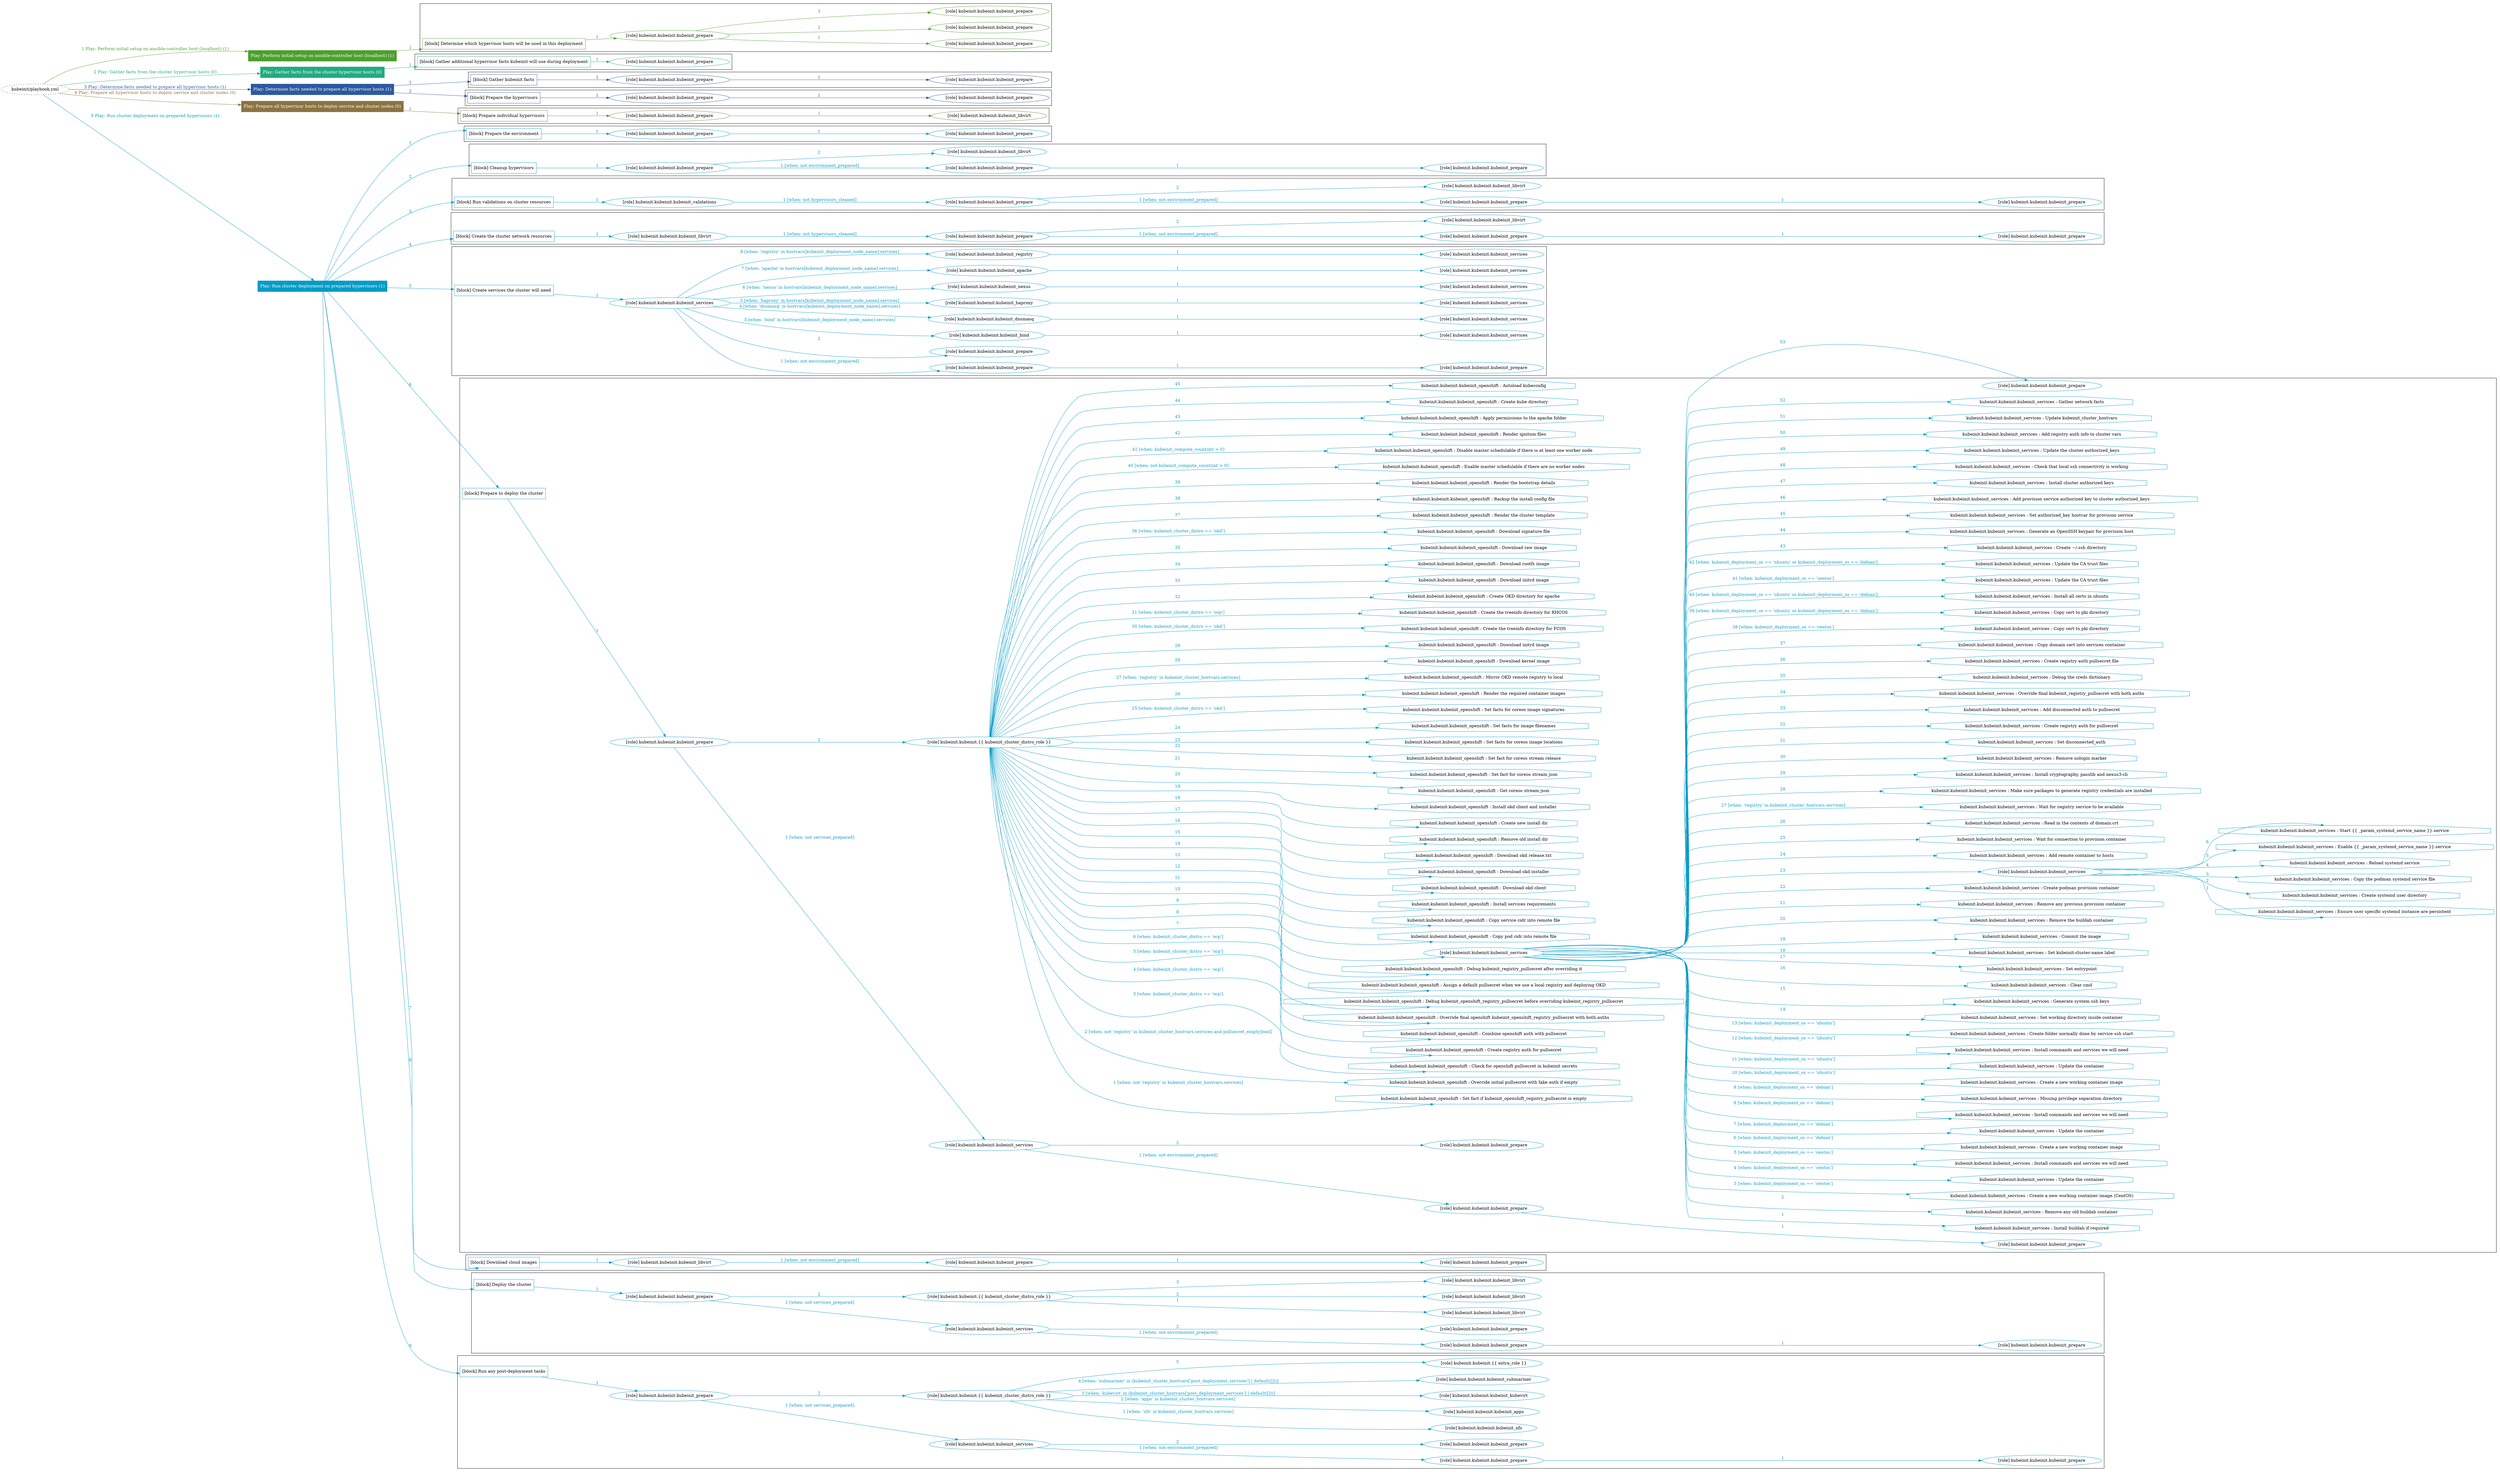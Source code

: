digraph {
	graph [concentrate=true ordering=in rankdir=LR ratio=fill]
	edge [esep=5 sep=10]
	"kubeinit/playbook.yml" [URL="/home/runner/work/kubeinit/kubeinit/kubeinit/playbook.yml" id=playbook_21265ce0 style=dotted]
	"kubeinit/playbook.yml" -> play_37aefae6 [label="1 Play: Perform initial setup on ansible-controller host (localhost) (1)" color="#4d9f2d" fontcolor="#4d9f2d" id=edge_playbook_21265ce0_play_37aefae6 labeltooltip="1 Play: Perform initial setup on ansible-controller host (localhost) (1)" tooltip="1 Play: Perform initial setup on ansible-controller host (localhost) (1)"]
	subgraph "Play: Perform initial setup on ansible-controller host (localhost) (1)" {
		play_37aefae6 [label="Play: Perform initial setup on ansible-controller host (localhost) (1)" URL="/home/runner/work/kubeinit/kubeinit/kubeinit/playbook.yml" color="#4d9f2d" fontcolor="#ffffff" id=play_37aefae6 shape=box style=filled tooltip=localhost]
		play_37aefae6 -> block_d42b0f8d [label=1 color="#4d9f2d" fontcolor="#4d9f2d" id=edge_1_play_37aefae6_block_d42b0f8d labeltooltip=1 tooltip=1]
		subgraph cluster_block_d42b0f8d {
			block_d42b0f8d [label="[block] Determine which hypervisor hosts will be used in this deployment" URL="/home/runner/work/kubeinit/kubeinit/kubeinit/playbook.yml" color="#4d9f2d" id=block_d42b0f8d labeltooltip="Determine which hypervisor hosts will be used in this deployment" shape=box tooltip="Determine which hypervisor hosts will be used in this deployment"]
			block_d42b0f8d -> role_1f9f4662 [label="1 " color="#4d9f2d" fontcolor="#4d9f2d" id=edge_1_block_d42b0f8d_role_1f9f4662 labeltooltip="1 " tooltip="1 "]
			subgraph "kubeinit.kubeinit.kubeinit_prepare" {
				role_1f9f4662 [label="[role] kubeinit.kubeinit.kubeinit_prepare" URL="/home/runner/work/kubeinit/kubeinit/kubeinit/playbook.yml" color="#4d9f2d" id=role_1f9f4662 tooltip="kubeinit.kubeinit.kubeinit_prepare"]
				role_1f9f4662 -> role_ecea8be1 [label="1 " color="#4d9f2d" fontcolor="#4d9f2d" id=edge_1_role_1f9f4662_role_ecea8be1 labeltooltip="1 " tooltip="1 "]
				subgraph "kubeinit.kubeinit.kubeinit_prepare" {
					role_ecea8be1 [label="[role] kubeinit.kubeinit.kubeinit_prepare" URL="/home/runner/.ansible/collections/ansible_collections/kubeinit/kubeinit/roles/kubeinit_prepare/tasks/build_hypervisors_group.yml" color="#4d9f2d" id=role_ecea8be1 tooltip="kubeinit.kubeinit.kubeinit_prepare"]
				}
				role_1f9f4662 -> role_df3ae93f [label="2 " color="#4d9f2d" fontcolor="#4d9f2d" id=edge_2_role_1f9f4662_role_df3ae93f labeltooltip="2 " tooltip="2 "]
				subgraph "kubeinit.kubeinit.kubeinit_prepare" {
					role_df3ae93f [label="[role] kubeinit.kubeinit.kubeinit_prepare" URL="/home/runner/.ansible/collections/ansible_collections/kubeinit/kubeinit/roles/kubeinit_prepare/tasks/build_hypervisors_group.yml" color="#4d9f2d" id=role_df3ae93f tooltip="kubeinit.kubeinit.kubeinit_prepare"]
				}
				role_1f9f4662 -> role_f004462d [label="3 " color="#4d9f2d" fontcolor="#4d9f2d" id=edge_3_role_1f9f4662_role_f004462d labeltooltip="3 " tooltip="3 "]
				subgraph "kubeinit.kubeinit.kubeinit_prepare" {
					role_f004462d [label="[role] kubeinit.kubeinit.kubeinit_prepare" URL="/home/runner/.ansible/collections/ansible_collections/kubeinit/kubeinit/roles/kubeinit_prepare/tasks/build_hypervisors_group.yml" color="#4d9f2d" id=role_f004462d tooltip="kubeinit.kubeinit.kubeinit_prepare"]
				}
			}
		}
	}
	"kubeinit/playbook.yml" -> play_36731208 [label="2 Play: Gather facts from the cluster hypervisor hosts (0)" color="#21ab7e" fontcolor="#21ab7e" id=edge_playbook_21265ce0_play_36731208 labeltooltip="2 Play: Gather facts from the cluster hypervisor hosts (0)" tooltip="2 Play: Gather facts from the cluster hypervisor hosts (0)"]
	subgraph "Play: Gather facts from the cluster hypervisor hosts (0)" {
		play_36731208 [label="Play: Gather facts from the cluster hypervisor hosts (0)" URL="/home/runner/work/kubeinit/kubeinit/kubeinit/playbook.yml" color="#21ab7e" fontcolor="#ffffff" id=play_36731208 shape=box style=filled tooltip="Play: Gather facts from the cluster hypervisor hosts (0)"]
		play_36731208 -> block_816dbb85 [label=1 color="#21ab7e" fontcolor="#21ab7e" id=edge_1_play_36731208_block_816dbb85 labeltooltip=1 tooltip=1]
		subgraph cluster_block_816dbb85 {
			block_816dbb85 [label="[block] Gather additional hypervisor facts kubeinit will use during deployment" URL="/home/runner/work/kubeinit/kubeinit/kubeinit/playbook.yml" color="#21ab7e" id=block_816dbb85 labeltooltip="Gather additional hypervisor facts kubeinit will use during deployment" shape=box tooltip="Gather additional hypervisor facts kubeinit will use during deployment"]
			block_816dbb85 -> role_4160905c [label="1 " color="#21ab7e" fontcolor="#21ab7e" id=edge_1_block_816dbb85_role_4160905c labeltooltip="1 " tooltip="1 "]
			subgraph "kubeinit.kubeinit.kubeinit_prepare" {
				role_4160905c [label="[role] kubeinit.kubeinit.kubeinit_prepare" URL="/home/runner/work/kubeinit/kubeinit/kubeinit/playbook.yml" color="#21ab7e" id=role_4160905c tooltip="kubeinit.kubeinit.kubeinit_prepare"]
			}
		}
	}
	"kubeinit/playbook.yml" -> play_7318d7c5 [label="3 Play: Determine facts needed to prepare all hypervisor hosts (1)" color="#2c59a0" fontcolor="#2c59a0" id=edge_playbook_21265ce0_play_7318d7c5 labeltooltip="3 Play: Determine facts needed to prepare all hypervisor hosts (1)" tooltip="3 Play: Determine facts needed to prepare all hypervisor hosts (1)"]
	subgraph "Play: Determine facts needed to prepare all hypervisor hosts (1)" {
		play_7318d7c5 [label="Play: Determine facts needed to prepare all hypervisor hosts (1)" URL="/home/runner/work/kubeinit/kubeinit/kubeinit/playbook.yml" color="#2c59a0" fontcolor="#ffffff" id=play_7318d7c5 shape=box style=filled tooltip=localhost]
		play_7318d7c5 -> block_226c917b [label=1 color="#2c59a0" fontcolor="#2c59a0" id=edge_1_play_7318d7c5_block_226c917b labeltooltip=1 tooltip=1]
		subgraph cluster_block_226c917b {
			block_226c917b [label="[block] Gather kubeinit facts" URL="/home/runner/work/kubeinit/kubeinit/kubeinit/playbook.yml" color="#2c59a0" id=block_226c917b labeltooltip="Gather kubeinit facts" shape=box tooltip="Gather kubeinit facts"]
			block_226c917b -> role_71375abc [label="1 " color="#2c59a0" fontcolor="#2c59a0" id=edge_1_block_226c917b_role_71375abc labeltooltip="1 " tooltip="1 "]
			subgraph "kubeinit.kubeinit.kubeinit_prepare" {
				role_71375abc [label="[role] kubeinit.kubeinit.kubeinit_prepare" URL="/home/runner/work/kubeinit/kubeinit/kubeinit/playbook.yml" color="#2c59a0" id=role_71375abc tooltip="kubeinit.kubeinit.kubeinit_prepare"]
				role_71375abc -> role_983e2a21 [label="1 " color="#2c59a0" fontcolor="#2c59a0" id=edge_1_role_71375abc_role_983e2a21 labeltooltip="1 " tooltip="1 "]
				subgraph "kubeinit.kubeinit.kubeinit_prepare" {
					role_983e2a21 [label="[role] kubeinit.kubeinit.kubeinit_prepare" URL="/home/runner/.ansible/collections/ansible_collections/kubeinit/kubeinit/roles/kubeinit_prepare/tasks/gather_kubeinit_facts.yml" color="#2c59a0" id=role_983e2a21 tooltip="kubeinit.kubeinit.kubeinit_prepare"]
				}
			}
		}
		play_7318d7c5 -> block_1c558865 [label=2 color="#2c59a0" fontcolor="#2c59a0" id=edge_2_play_7318d7c5_block_1c558865 labeltooltip=2 tooltip=2]
		subgraph cluster_block_1c558865 {
			block_1c558865 [label="[block] Prepare the hypervisors" URL="/home/runner/work/kubeinit/kubeinit/kubeinit/playbook.yml" color="#2c59a0" id=block_1c558865 labeltooltip="Prepare the hypervisors" shape=box tooltip="Prepare the hypervisors"]
			block_1c558865 -> role_cbc47d6d [label="1 " color="#2c59a0" fontcolor="#2c59a0" id=edge_1_block_1c558865_role_cbc47d6d labeltooltip="1 " tooltip="1 "]
			subgraph "kubeinit.kubeinit.kubeinit_prepare" {
				role_cbc47d6d [label="[role] kubeinit.kubeinit.kubeinit_prepare" URL="/home/runner/work/kubeinit/kubeinit/kubeinit/playbook.yml" color="#2c59a0" id=role_cbc47d6d tooltip="kubeinit.kubeinit.kubeinit_prepare"]
				role_cbc47d6d -> role_47572d7e [label="1 " color="#2c59a0" fontcolor="#2c59a0" id=edge_1_role_cbc47d6d_role_47572d7e labeltooltip="1 " tooltip="1 "]
				subgraph "kubeinit.kubeinit.kubeinit_prepare" {
					role_47572d7e [label="[role] kubeinit.kubeinit.kubeinit_prepare" URL="/home/runner/.ansible/collections/ansible_collections/kubeinit/kubeinit/roles/kubeinit_prepare/tasks/gather_kubeinit_facts.yml" color="#2c59a0" id=role_47572d7e tooltip="kubeinit.kubeinit.kubeinit_prepare"]
				}
			}
		}
	}
	"kubeinit/playbook.yml" -> play_c80b0398 [label="4 Play: Prepare all hypervisor hosts to deploy service and cluster nodes (0)" color="#8b7441" fontcolor="#8b7441" id=edge_playbook_21265ce0_play_c80b0398 labeltooltip="4 Play: Prepare all hypervisor hosts to deploy service and cluster nodes (0)" tooltip="4 Play: Prepare all hypervisor hosts to deploy service and cluster nodes (0)"]
	subgraph "Play: Prepare all hypervisor hosts to deploy service and cluster nodes (0)" {
		play_c80b0398 [label="Play: Prepare all hypervisor hosts to deploy service and cluster nodes (0)" URL="/home/runner/work/kubeinit/kubeinit/kubeinit/playbook.yml" color="#8b7441" fontcolor="#ffffff" id=play_c80b0398 shape=box style=filled tooltip="Play: Prepare all hypervisor hosts to deploy service and cluster nodes (0)"]
		play_c80b0398 -> block_c1c2fbe7 [label=1 color="#8b7441" fontcolor="#8b7441" id=edge_1_play_c80b0398_block_c1c2fbe7 labeltooltip=1 tooltip=1]
		subgraph cluster_block_c1c2fbe7 {
			block_c1c2fbe7 [label="[block] Prepare individual hypervisors" URL="/home/runner/work/kubeinit/kubeinit/kubeinit/playbook.yml" color="#8b7441" id=block_c1c2fbe7 labeltooltip="Prepare individual hypervisors" shape=box tooltip="Prepare individual hypervisors"]
			block_c1c2fbe7 -> role_bf41d599 [label="1 " color="#8b7441" fontcolor="#8b7441" id=edge_1_block_c1c2fbe7_role_bf41d599 labeltooltip="1 " tooltip="1 "]
			subgraph "kubeinit.kubeinit.kubeinit_prepare" {
				role_bf41d599 [label="[role] kubeinit.kubeinit.kubeinit_prepare" URL="/home/runner/work/kubeinit/kubeinit/kubeinit/playbook.yml" color="#8b7441" id=role_bf41d599 tooltip="kubeinit.kubeinit.kubeinit_prepare"]
				role_bf41d599 -> role_ca84c9a6 [label="1 " color="#8b7441" fontcolor="#8b7441" id=edge_1_role_bf41d599_role_ca84c9a6 labeltooltip="1 " tooltip="1 "]
				subgraph "kubeinit.kubeinit.kubeinit_libvirt" {
					role_ca84c9a6 [label="[role] kubeinit.kubeinit.kubeinit_libvirt" URL="/home/runner/.ansible/collections/ansible_collections/kubeinit/kubeinit/roles/kubeinit_prepare/tasks/prepare_hypervisor.yml" color="#8b7441" id=role_ca84c9a6 tooltip="kubeinit.kubeinit.kubeinit_libvirt"]
				}
			}
		}
	}
	"kubeinit/playbook.yml" -> play_04a6c8bb [label="5 Play: Run cluster deployment on prepared hypervisors (1)" color="#069bc6" fontcolor="#069bc6" id=edge_playbook_21265ce0_play_04a6c8bb labeltooltip="5 Play: Run cluster deployment on prepared hypervisors (1)" tooltip="5 Play: Run cluster deployment on prepared hypervisors (1)"]
	subgraph "Play: Run cluster deployment on prepared hypervisors (1)" {
		play_04a6c8bb [label="Play: Run cluster deployment on prepared hypervisors (1)" URL="/home/runner/work/kubeinit/kubeinit/kubeinit/playbook.yml" color="#069bc6" fontcolor="#ffffff" id=play_04a6c8bb shape=box style=filled tooltip=localhost]
		play_04a6c8bb -> block_5e956719 [label=1 color="#069bc6" fontcolor="#069bc6" id=edge_1_play_04a6c8bb_block_5e956719 labeltooltip=1 tooltip=1]
		subgraph cluster_block_5e956719 {
			block_5e956719 [label="[block] Prepare the environment" URL="/home/runner/work/kubeinit/kubeinit/kubeinit/playbook.yml" color="#069bc6" id=block_5e956719 labeltooltip="Prepare the environment" shape=box tooltip="Prepare the environment"]
			block_5e956719 -> role_3f74b933 [label="1 " color="#069bc6" fontcolor="#069bc6" id=edge_1_block_5e956719_role_3f74b933 labeltooltip="1 " tooltip="1 "]
			subgraph "kubeinit.kubeinit.kubeinit_prepare" {
				role_3f74b933 [label="[role] kubeinit.kubeinit.kubeinit_prepare" URL="/home/runner/work/kubeinit/kubeinit/kubeinit/playbook.yml" color="#069bc6" id=role_3f74b933 tooltip="kubeinit.kubeinit.kubeinit_prepare"]
				role_3f74b933 -> role_38e5c52a [label="1 " color="#069bc6" fontcolor="#069bc6" id=edge_1_role_3f74b933_role_38e5c52a labeltooltip="1 " tooltip="1 "]
				subgraph "kubeinit.kubeinit.kubeinit_prepare" {
					role_38e5c52a [label="[role] kubeinit.kubeinit.kubeinit_prepare" URL="/home/runner/.ansible/collections/ansible_collections/kubeinit/kubeinit/roles/kubeinit_prepare/tasks/gather_kubeinit_facts.yml" color="#069bc6" id=role_38e5c52a tooltip="kubeinit.kubeinit.kubeinit_prepare"]
				}
			}
		}
		play_04a6c8bb -> block_63f6601d [label=2 color="#069bc6" fontcolor="#069bc6" id=edge_2_play_04a6c8bb_block_63f6601d labeltooltip=2 tooltip=2]
		subgraph cluster_block_63f6601d {
			block_63f6601d [label="[block] Cleanup hypervisors" URL="/home/runner/work/kubeinit/kubeinit/kubeinit/playbook.yml" color="#069bc6" id=block_63f6601d labeltooltip="Cleanup hypervisors" shape=box tooltip="Cleanup hypervisors"]
			block_63f6601d -> role_e7b8225f [label="1 " color="#069bc6" fontcolor="#069bc6" id=edge_1_block_63f6601d_role_e7b8225f labeltooltip="1 " tooltip="1 "]
			subgraph "kubeinit.kubeinit.kubeinit_prepare" {
				role_e7b8225f [label="[role] kubeinit.kubeinit.kubeinit_prepare" URL="/home/runner/work/kubeinit/kubeinit/kubeinit/playbook.yml" color="#069bc6" id=role_e7b8225f tooltip="kubeinit.kubeinit.kubeinit_prepare"]
				role_e7b8225f -> role_69a507c1 [label="1 [when: not environment_prepared]" color="#069bc6" fontcolor="#069bc6" id=edge_1_role_e7b8225f_role_69a507c1 labeltooltip="1 [when: not environment_prepared]" tooltip="1 [when: not environment_prepared]"]
				subgraph "kubeinit.kubeinit.kubeinit_prepare" {
					role_69a507c1 [label="[role] kubeinit.kubeinit.kubeinit_prepare" URL="/home/runner/.ansible/collections/ansible_collections/kubeinit/kubeinit/roles/kubeinit_prepare/tasks/cleanup_hypervisors.yml" color="#069bc6" id=role_69a507c1 tooltip="kubeinit.kubeinit.kubeinit_prepare"]
					role_69a507c1 -> role_3a1aafd1 [label="1 " color="#069bc6" fontcolor="#069bc6" id=edge_1_role_69a507c1_role_3a1aafd1 labeltooltip="1 " tooltip="1 "]
					subgraph "kubeinit.kubeinit.kubeinit_prepare" {
						role_3a1aafd1 [label="[role] kubeinit.kubeinit.kubeinit_prepare" URL="/home/runner/.ansible/collections/ansible_collections/kubeinit/kubeinit/roles/kubeinit_prepare/tasks/gather_kubeinit_facts.yml" color="#069bc6" id=role_3a1aafd1 tooltip="kubeinit.kubeinit.kubeinit_prepare"]
					}
				}
				role_e7b8225f -> role_34971b9b [label="2 " color="#069bc6" fontcolor="#069bc6" id=edge_2_role_e7b8225f_role_34971b9b labeltooltip="2 " tooltip="2 "]
				subgraph "kubeinit.kubeinit.kubeinit_libvirt" {
					role_34971b9b [label="[role] kubeinit.kubeinit.kubeinit_libvirt" URL="/home/runner/.ansible/collections/ansible_collections/kubeinit/kubeinit/roles/kubeinit_prepare/tasks/cleanup_hypervisors.yml" color="#069bc6" id=role_34971b9b tooltip="kubeinit.kubeinit.kubeinit_libvirt"]
				}
			}
		}
		play_04a6c8bb -> block_7d5f4449 [label=3 color="#069bc6" fontcolor="#069bc6" id=edge_3_play_04a6c8bb_block_7d5f4449 labeltooltip=3 tooltip=3]
		subgraph cluster_block_7d5f4449 {
			block_7d5f4449 [label="[block] Run validations on cluster resources" URL="/home/runner/work/kubeinit/kubeinit/kubeinit/playbook.yml" color="#069bc6" id=block_7d5f4449 labeltooltip="Run validations on cluster resources" shape=box tooltip="Run validations on cluster resources"]
			block_7d5f4449 -> role_6a611d33 [label="1 " color="#069bc6" fontcolor="#069bc6" id=edge_1_block_7d5f4449_role_6a611d33 labeltooltip="1 " tooltip="1 "]
			subgraph "kubeinit.kubeinit.kubeinit_validations" {
				role_6a611d33 [label="[role] kubeinit.kubeinit.kubeinit_validations" URL="/home/runner/work/kubeinit/kubeinit/kubeinit/playbook.yml" color="#069bc6" id=role_6a611d33 tooltip="kubeinit.kubeinit.kubeinit_validations"]
				role_6a611d33 -> role_4e594577 [label="1 [when: not hypervisors_cleaned]" color="#069bc6" fontcolor="#069bc6" id=edge_1_role_6a611d33_role_4e594577 labeltooltip="1 [when: not hypervisors_cleaned]" tooltip="1 [when: not hypervisors_cleaned]"]
				subgraph "kubeinit.kubeinit.kubeinit_prepare" {
					role_4e594577 [label="[role] kubeinit.kubeinit.kubeinit_prepare" URL="/home/runner/.ansible/collections/ansible_collections/kubeinit/kubeinit/roles/kubeinit_validations/tasks/main.yml" color="#069bc6" id=role_4e594577 tooltip="kubeinit.kubeinit.kubeinit_prepare"]
					role_4e594577 -> role_4e9007f0 [label="1 [when: not environment_prepared]" color="#069bc6" fontcolor="#069bc6" id=edge_1_role_4e594577_role_4e9007f0 labeltooltip="1 [when: not environment_prepared]" tooltip="1 [when: not environment_prepared]"]
					subgraph "kubeinit.kubeinit.kubeinit_prepare" {
						role_4e9007f0 [label="[role] kubeinit.kubeinit.kubeinit_prepare" URL="/home/runner/.ansible/collections/ansible_collections/kubeinit/kubeinit/roles/kubeinit_prepare/tasks/cleanup_hypervisors.yml" color="#069bc6" id=role_4e9007f0 tooltip="kubeinit.kubeinit.kubeinit_prepare"]
						role_4e9007f0 -> role_b5bb9204 [label="1 " color="#069bc6" fontcolor="#069bc6" id=edge_1_role_4e9007f0_role_b5bb9204 labeltooltip="1 " tooltip="1 "]
						subgraph "kubeinit.kubeinit.kubeinit_prepare" {
							role_b5bb9204 [label="[role] kubeinit.kubeinit.kubeinit_prepare" URL="/home/runner/.ansible/collections/ansible_collections/kubeinit/kubeinit/roles/kubeinit_prepare/tasks/gather_kubeinit_facts.yml" color="#069bc6" id=role_b5bb9204 tooltip="kubeinit.kubeinit.kubeinit_prepare"]
						}
					}
					role_4e594577 -> role_ae9c355f [label="2 " color="#069bc6" fontcolor="#069bc6" id=edge_2_role_4e594577_role_ae9c355f labeltooltip="2 " tooltip="2 "]
					subgraph "kubeinit.kubeinit.kubeinit_libvirt" {
						role_ae9c355f [label="[role] kubeinit.kubeinit.kubeinit_libvirt" URL="/home/runner/.ansible/collections/ansible_collections/kubeinit/kubeinit/roles/kubeinit_prepare/tasks/cleanup_hypervisors.yml" color="#069bc6" id=role_ae9c355f tooltip="kubeinit.kubeinit.kubeinit_libvirt"]
					}
				}
			}
		}
		play_04a6c8bb -> block_d3bb9558 [label=4 color="#069bc6" fontcolor="#069bc6" id=edge_4_play_04a6c8bb_block_d3bb9558 labeltooltip=4 tooltip=4]
		subgraph cluster_block_d3bb9558 {
			block_d3bb9558 [label="[block] Create the cluster network resources" URL="/home/runner/work/kubeinit/kubeinit/kubeinit/playbook.yml" color="#069bc6" id=block_d3bb9558 labeltooltip="Create the cluster network resources" shape=box tooltip="Create the cluster network resources"]
			block_d3bb9558 -> role_4e671a49 [label="1 " color="#069bc6" fontcolor="#069bc6" id=edge_1_block_d3bb9558_role_4e671a49 labeltooltip="1 " tooltip="1 "]
			subgraph "kubeinit.kubeinit.kubeinit_libvirt" {
				role_4e671a49 [label="[role] kubeinit.kubeinit.kubeinit_libvirt" URL="/home/runner/work/kubeinit/kubeinit/kubeinit/playbook.yml" color="#069bc6" id=role_4e671a49 tooltip="kubeinit.kubeinit.kubeinit_libvirt"]
				role_4e671a49 -> role_a37405ed [label="1 [when: not hypervisors_cleaned]" color="#069bc6" fontcolor="#069bc6" id=edge_1_role_4e671a49_role_a37405ed labeltooltip="1 [when: not hypervisors_cleaned]" tooltip="1 [when: not hypervisors_cleaned]"]
				subgraph "kubeinit.kubeinit.kubeinit_prepare" {
					role_a37405ed [label="[role] kubeinit.kubeinit.kubeinit_prepare" URL="/home/runner/.ansible/collections/ansible_collections/kubeinit/kubeinit/roles/kubeinit_libvirt/tasks/create_network.yml" color="#069bc6" id=role_a37405ed tooltip="kubeinit.kubeinit.kubeinit_prepare"]
					role_a37405ed -> role_a35c0413 [label="1 [when: not environment_prepared]" color="#069bc6" fontcolor="#069bc6" id=edge_1_role_a37405ed_role_a35c0413 labeltooltip="1 [when: not environment_prepared]" tooltip="1 [when: not environment_prepared]"]
					subgraph "kubeinit.kubeinit.kubeinit_prepare" {
						role_a35c0413 [label="[role] kubeinit.kubeinit.kubeinit_prepare" URL="/home/runner/.ansible/collections/ansible_collections/kubeinit/kubeinit/roles/kubeinit_prepare/tasks/cleanup_hypervisors.yml" color="#069bc6" id=role_a35c0413 tooltip="kubeinit.kubeinit.kubeinit_prepare"]
						role_a35c0413 -> role_de0b7545 [label="1 " color="#069bc6" fontcolor="#069bc6" id=edge_1_role_a35c0413_role_de0b7545 labeltooltip="1 " tooltip="1 "]
						subgraph "kubeinit.kubeinit.kubeinit_prepare" {
							role_de0b7545 [label="[role] kubeinit.kubeinit.kubeinit_prepare" URL="/home/runner/.ansible/collections/ansible_collections/kubeinit/kubeinit/roles/kubeinit_prepare/tasks/gather_kubeinit_facts.yml" color="#069bc6" id=role_de0b7545 tooltip="kubeinit.kubeinit.kubeinit_prepare"]
						}
					}
					role_a37405ed -> role_250a1b41 [label="2 " color="#069bc6" fontcolor="#069bc6" id=edge_2_role_a37405ed_role_250a1b41 labeltooltip="2 " tooltip="2 "]
					subgraph "kubeinit.kubeinit.kubeinit_libvirt" {
						role_250a1b41 [label="[role] kubeinit.kubeinit.kubeinit_libvirt" URL="/home/runner/.ansible/collections/ansible_collections/kubeinit/kubeinit/roles/kubeinit_prepare/tasks/cleanup_hypervisors.yml" color="#069bc6" id=role_250a1b41 tooltip="kubeinit.kubeinit.kubeinit_libvirt"]
					}
				}
			}
		}
		play_04a6c8bb -> block_ce293905 [label=5 color="#069bc6" fontcolor="#069bc6" id=edge_5_play_04a6c8bb_block_ce293905 labeltooltip=5 tooltip=5]
		subgraph cluster_block_ce293905 {
			block_ce293905 [label="[block] Create services the cluster will need" URL="/home/runner/work/kubeinit/kubeinit/kubeinit/playbook.yml" color="#069bc6" id=block_ce293905 labeltooltip="Create services the cluster will need" shape=box tooltip="Create services the cluster will need"]
			block_ce293905 -> role_47ad0d53 [label="1 " color="#069bc6" fontcolor="#069bc6" id=edge_1_block_ce293905_role_47ad0d53 labeltooltip="1 " tooltip="1 "]
			subgraph "kubeinit.kubeinit.kubeinit_services" {
				role_47ad0d53 [label="[role] kubeinit.kubeinit.kubeinit_services" URL="/home/runner/work/kubeinit/kubeinit/kubeinit/playbook.yml" color="#069bc6" id=role_47ad0d53 tooltip="kubeinit.kubeinit.kubeinit_services"]
				role_47ad0d53 -> role_14aae2ff [label="1 [when: not environment_prepared]" color="#069bc6" fontcolor="#069bc6" id=edge_1_role_47ad0d53_role_14aae2ff labeltooltip="1 [when: not environment_prepared]" tooltip="1 [when: not environment_prepared]"]
				subgraph "kubeinit.kubeinit.kubeinit_prepare" {
					role_14aae2ff [label="[role] kubeinit.kubeinit.kubeinit_prepare" URL="/home/runner/.ansible/collections/ansible_collections/kubeinit/kubeinit/roles/kubeinit_services/tasks/main.yml" color="#069bc6" id=role_14aae2ff tooltip="kubeinit.kubeinit.kubeinit_prepare"]
					role_14aae2ff -> role_e9d11e21 [label="1 " color="#069bc6" fontcolor="#069bc6" id=edge_1_role_14aae2ff_role_e9d11e21 labeltooltip="1 " tooltip="1 "]
					subgraph "kubeinit.kubeinit.kubeinit_prepare" {
						role_e9d11e21 [label="[role] kubeinit.kubeinit.kubeinit_prepare" URL="/home/runner/.ansible/collections/ansible_collections/kubeinit/kubeinit/roles/kubeinit_prepare/tasks/gather_kubeinit_facts.yml" color="#069bc6" id=role_e9d11e21 tooltip="kubeinit.kubeinit.kubeinit_prepare"]
					}
				}
				role_47ad0d53 -> role_343a096f [label="2 " color="#069bc6" fontcolor="#069bc6" id=edge_2_role_47ad0d53_role_343a096f labeltooltip="2 " tooltip="2 "]
				subgraph "kubeinit.kubeinit.kubeinit_prepare" {
					role_343a096f [label="[role] kubeinit.kubeinit.kubeinit_prepare" URL="/home/runner/.ansible/collections/ansible_collections/kubeinit/kubeinit/roles/kubeinit_services/tasks/00_create_service_pod.yml" color="#069bc6" id=role_343a096f tooltip="kubeinit.kubeinit.kubeinit_prepare"]
				}
				role_47ad0d53 -> role_3f17bb67 [label="3 [when: 'bind' in hostvars[kubeinit_deployment_node_name].services]" color="#069bc6" fontcolor="#069bc6" id=edge_3_role_47ad0d53_role_3f17bb67 labeltooltip="3 [when: 'bind' in hostvars[kubeinit_deployment_node_name].services]" tooltip="3 [when: 'bind' in hostvars[kubeinit_deployment_node_name].services]"]
				subgraph "kubeinit.kubeinit.kubeinit_bind" {
					role_3f17bb67 [label="[role] kubeinit.kubeinit.kubeinit_bind" URL="/home/runner/.ansible/collections/ansible_collections/kubeinit/kubeinit/roles/kubeinit_services/tasks/start_services_containers.yml" color="#069bc6" id=role_3f17bb67 tooltip="kubeinit.kubeinit.kubeinit_bind"]
					role_3f17bb67 -> role_38fcff93 [label="1 " color="#069bc6" fontcolor="#069bc6" id=edge_1_role_3f17bb67_role_38fcff93 labeltooltip="1 " tooltip="1 "]
					subgraph "kubeinit.kubeinit.kubeinit_services" {
						role_38fcff93 [label="[role] kubeinit.kubeinit.kubeinit_services" URL="/home/runner/.ansible/collections/ansible_collections/kubeinit/kubeinit/roles/kubeinit_bind/tasks/main.yml" color="#069bc6" id=role_38fcff93 tooltip="kubeinit.kubeinit.kubeinit_services"]
					}
				}
				role_47ad0d53 -> role_e7dc502c [label="4 [when: 'dnsmasq' in hostvars[kubeinit_deployment_node_name].services]" color="#069bc6" fontcolor="#069bc6" id=edge_4_role_47ad0d53_role_e7dc502c labeltooltip="4 [when: 'dnsmasq' in hostvars[kubeinit_deployment_node_name].services]" tooltip="4 [when: 'dnsmasq' in hostvars[kubeinit_deployment_node_name].services]"]
				subgraph "kubeinit.kubeinit.kubeinit_dnsmasq" {
					role_e7dc502c [label="[role] kubeinit.kubeinit.kubeinit_dnsmasq" URL="/home/runner/.ansible/collections/ansible_collections/kubeinit/kubeinit/roles/kubeinit_services/tasks/start_services_containers.yml" color="#069bc6" id=role_e7dc502c tooltip="kubeinit.kubeinit.kubeinit_dnsmasq"]
					role_e7dc502c -> role_f2ba25ba [label="1 " color="#069bc6" fontcolor="#069bc6" id=edge_1_role_e7dc502c_role_f2ba25ba labeltooltip="1 " tooltip="1 "]
					subgraph "kubeinit.kubeinit.kubeinit_services" {
						role_f2ba25ba [label="[role] kubeinit.kubeinit.kubeinit_services" URL="/home/runner/.ansible/collections/ansible_collections/kubeinit/kubeinit/roles/kubeinit_dnsmasq/tasks/main.yml" color="#069bc6" id=role_f2ba25ba tooltip="kubeinit.kubeinit.kubeinit_services"]
					}
				}
				role_47ad0d53 -> role_3adc4d14 [label="5 [when: 'haproxy' in hostvars[kubeinit_deployment_node_name].services]" color="#069bc6" fontcolor="#069bc6" id=edge_5_role_47ad0d53_role_3adc4d14 labeltooltip="5 [when: 'haproxy' in hostvars[kubeinit_deployment_node_name].services]" tooltip="5 [when: 'haproxy' in hostvars[kubeinit_deployment_node_name].services]"]
				subgraph "kubeinit.kubeinit.kubeinit_haproxy" {
					role_3adc4d14 [label="[role] kubeinit.kubeinit.kubeinit_haproxy" URL="/home/runner/.ansible/collections/ansible_collections/kubeinit/kubeinit/roles/kubeinit_services/tasks/start_services_containers.yml" color="#069bc6" id=role_3adc4d14 tooltip="kubeinit.kubeinit.kubeinit_haproxy"]
					role_3adc4d14 -> role_8347d3d1 [label="1 " color="#069bc6" fontcolor="#069bc6" id=edge_1_role_3adc4d14_role_8347d3d1 labeltooltip="1 " tooltip="1 "]
					subgraph "kubeinit.kubeinit.kubeinit_services" {
						role_8347d3d1 [label="[role] kubeinit.kubeinit.kubeinit_services" URL="/home/runner/.ansible/collections/ansible_collections/kubeinit/kubeinit/roles/kubeinit_haproxy/tasks/main.yml" color="#069bc6" id=role_8347d3d1 tooltip="kubeinit.kubeinit.kubeinit_services"]
					}
				}
				role_47ad0d53 -> role_871efca8 [label="6 [when: 'nexus' in hostvars[kubeinit_deployment_node_name].services]" color="#069bc6" fontcolor="#069bc6" id=edge_6_role_47ad0d53_role_871efca8 labeltooltip="6 [when: 'nexus' in hostvars[kubeinit_deployment_node_name].services]" tooltip="6 [when: 'nexus' in hostvars[kubeinit_deployment_node_name].services]"]
				subgraph "kubeinit.kubeinit.kubeinit_nexus" {
					role_871efca8 [label="[role] kubeinit.kubeinit.kubeinit_nexus" URL="/home/runner/.ansible/collections/ansible_collections/kubeinit/kubeinit/roles/kubeinit_services/tasks/start_services_containers.yml" color="#069bc6" id=role_871efca8 tooltip="kubeinit.kubeinit.kubeinit_nexus"]
					role_871efca8 -> role_581ae084 [label="1 " color="#069bc6" fontcolor="#069bc6" id=edge_1_role_871efca8_role_581ae084 labeltooltip="1 " tooltip="1 "]
					subgraph "kubeinit.kubeinit.kubeinit_services" {
						role_581ae084 [label="[role] kubeinit.kubeinit.kubeinit_services" URL="/home/runner/.ansible/collections/ansible_collections/kubeinit/kubeinit/roles/kubeinit_nexus/tasks/main.yml" color="#069bc6" id=role_581ae084 tooltip="kubeinit.kubeinit.kubeinit_services"]
					}
				}
				role_47ad0d53 -> role_2b726464 [label="7 [when: 'apache' in hostvars[kubeinit_deployment_node_name].services]" color="#069bc6" fontcolor="#069bc6" id=edge_7_role_47ad0d53_role_2b726464 labeltooltip="7 [when: 'apache' in hostvars[kubeinit_deployment_node_name].services]" tooltip="7 [when: 'apache' in hostvars[kubeinit_deployment_node_name].services]"]
				subgraph "kubeinit.kubeinit.kubeinit_apache" {
					role_2b726464 [label="[role] kubeinit.kubeinit.kubeinit_apache" URL="/home/runner/.ansible/collections/ansible_collections/kubeinit/kubeinit/roles/kubeinit_services/tasks/start_services_containers.yml" color="#069bc6" id=role_2b726464 tooltip="kubeinit.kubeinit.kubeinit_apache"]
					role_2b726464 -> role_773e33d5 [label="1 " color="#069bc6" fontcolor="#069bc6" id=edge_1_role_2b726464_role_773e33d5 labeltooltip="1 " tooltip="1 "]
					subgraph "kubeinit.kubeinit.kubeinit_services" {
						role_773e33d5 [label="[role] kubeinit.kubeinit.kubeinit_services" URL="/home/runner/.ansible/collections/ansible_collections/kubeinit/kubeinit/roles/kubeinit_apache/tasks/main.yml" color="#069bc6" id=role_773e33d5 tooltip="kubeinit.kubeinit.kubeinit_services"]
					}
				}
				role_47ad0d53 -> role_44a23eb6 [label="8 [when: 'registry' in hostvars[kubeinit_deployment_node_name].services]" color="#069bc6" fontcolor="#069bc6" id=edge_8_role_47ad0d53_role_44a23eb6 labeltooltip="8 [when: 'registry' in hostvars[kubeinit_deployment_node_name].services]" tooltip="8 [when: 'registry' in hostvars[kubeinit_deployment_node_name].services]"]
				subgraph "kubeinit.kubeinit.kubeinit_registry" {
					role_44a23eb6 [label="[role] kubeinit.kubeinit.kubeinit_registry" URL="/home/runner/.ansible/collections/ansible_collections/kubeinit/kubeinit/roles/kubeinit_services/tasks/start_services_containers.yml" color="#069bc6" id=role_44a23eb6 tooltip="kubeinit.kubeinit.kubeinit_registry"]
					role_44a23eb6 -> role_fd4ad547 [label="1 " color="#069bc6" fontcolor="#069bc6" id=edge_1_role_44a23eb6_role_fd4ad547 labeltooltip="1 " tooltip="1 "]
					subgraph "kubeinit.kubeinit.kubeinit_services" {
						role_fd4ad547 [label="[role] kubeinit.kubeinit.kubeinit_services" URL="/home/runner/.ansible/collections/ansible_collections/kubeinit/kubeinit/roles/kubeinit_registry/tasks/main.yml" color="#069bc6" id=role_fd4ad547 tooltip="kubeinit.kubeinit.kubeinit_services"]
					}
				}
			}
		}
		play_04a6c8bb -> block_ab82130d [label=6 color="#069bc6" fontcolor="#069bc6" id=edge_6_play_04a6c8bb_block_ab82130d labeltooltip=6 tooltip=6]
		subgraph cluster_block_ab82130d {
			block_ab82130d [label="[block] Prepare to deploy the cluster" URL="/home/runner/work/kubeinit/kubeinit/kubeinit/playbook.yml" color="#069bc6" id=block_ab82130d labeltooltip="Prepare to deploy the cluster" shape=box tooltip="Prepare to deploy the cluster"]
			block_ab82130d -> role_ffa51a94 [label="1 " color="#069bc6" fontcolor="#069bc6" id=edge_1_block_ab82130d_role_ffa51a94 labeltooltip="1 " tooltip="1 "]
			subgraph "kubeinit.kubeinit.kubeinit_prepare" {
				role_ffa51a94 [label="[role] kubeinit.kubeinit.kubeinit_prepare" URL="/home/runner/work/kubeinit/kubeinit/kubeinit/playbook.yml" color="#069bc6" id=role_ffa51a94 tooltip="kubeinit.kubeinit.kubeinit_prepare"]
				role_ffa51a94 -> role_f573010a [label="1 [when: not services_prepared]" color="#069bc6" fontcolor="#069bc6" id=edge_1_role_ffa51a94_role_f573010a labeltooltip="1 [when: not services_prepared]" tooltip="1 [when: not services_prepared]"]
				subgraph "kubeinit.kubeinit.kubeinit_services" {
					role_f573010a [label="[role] kubeinit.kubeinit.kubeinit_services" URL="/home/runner/.ansible/collections/ansible_collections/kubeinit/kubeinit/roles/kubeinit_prepare/tasks/prepare_cluster.yml" color="#069bc6" id=role_f573010a tooltip="kubeinit.kubeinit.kubeinit_services"]
					role_f573010a -> role_0a4be008 [label="1 [when: not environment_prepared]" color="#069bc6" fontcolor="#069bc6" id=edge_1_role_f573010a_role_0a4be008 labeltooltip="1 [when: not environment_prepared]" tooltip="1 [when: not environment_prepared]"]
					subgraph "kubeinit.kubeinit.kubeinit_prepare" {
						role_0a4be008 [label="[role] kubeinit.kubeinit.kubeinit_prepare" URL="/home/runner/.ansible/collections/ansible_collections/kubeinit/kubeinit/roles/kubeinit_services/tasks/prepare_services.yml" color="#069bc6" id=role_0a4be008 tooltip="kubeinit.kubeinit.kubeinit_prepare"]
						role_0a4be008 -> role_b3639821 [label="1 " color="#069bc6" fontcolor="#069bc6" id=edge_1_role_0a4be008_role_b3639821 labeltooltip="1 " tooltip="1 "]
						subgraph "kubeinit.kubeinit.kubeinit_prepare" {
							role_b3639821 [label="[role] kubeinit.kubeinit.kubeinit_prepare" URL="/home/runner/.ansible/collections/ansible_collections/kubeinit/kubeinit/roles/kubeinit_prepare/tasks/gather_kubeinit_facts.yml" color="#069bc6" id=role_b3639821 tooltip="kubeinit.kubeinit.kubeinit_prepare"]
						}
					}
					role_f573010a -> role_49a1fefc [label="2 " color="#069bc6" fontcolor="#069bc6" id=edge_2_role_f573010a_role_49a1fefc labeltooltip="2 " tooltip="2 "]
					subgraph "kubeinit.kubeinit.kubeinit_prepare" {
						role_49a1fefc [label="[role] kubeinit.kubeinit.kubeinit_prepare" URL="/home/runner/.ansible/collections/ansible_collections/kubeinit/kubeinit/roles/kubeinit_services/tasks/prepare_services.yml" color="#069bc6" id=role_49a1fefc tooltip="kubeinit.kubeinit.kubeinit_prepare"]
					}
				}
				role_ffa51a94 -> role_4516d8cf [label="2 " color="#069bc6" fontcolor="#069bc6" id=edge_2_role_ffa51a94_role_4516d8cf labeltooltip="2 " tooltip="2 "]
				subgraph "kubeinit.kubeinit.{{ kubeinit_cluster_distro_role }}" {
					role_4516d8cf [label="[role] kubeinit.kubeinit.{{ kubeinit_cluster_distro_role }}" URL="/home/runner/.ansible/collections/ansible_collections/kubeinit/kubeinit/roles/kubeinit_prepare/tasks/prepare_cluster.yml" color="#069bc6" id=role_4516d8cf tooltip="kubeinit.kubeinit.{{ kubeinit_cluster_distro_role }}"]
					task_3887cb8a [label="kubeinit.kubeinit.kubeinit_openshift : Set fact if kubeinit_openshift_registry_pullsecret is empty" URL="/home/runner/.ansible/collections/ansible_collections/kubeinit/kubeinit/roles/kubeinit_openshift/tasks/prepare_cluster.yml" color="#069bc6" id=task_3887cb8a shape=octagon tooltip="kubeinit.kubeinit.kubeinit_openshift : Set fact if kubeinit_openshift_registry_pullsecret is empty"]
					role_4516d8cf -> task_3887cb8a [label="1 [when: not 'registry' in kubeinit_cluster_hostvars.services]" color="#069bc6" fontcolor="#069bc6" id=edge_1_role_4516d8cf_task_3887cb8a labeltooltip="1 [when: not 'registry' in kubeinit_cluster_hostvars.services]" tooltip="1 [when: not 'registry' in kubeinit_cluster_hostvars.services]"]
					task_bfe11c82 [label="kubeinit.kubeinit.kubeinit_openshift : Override initial pullsecret with fake auth if empty" URL="/home/runner/.ansible/collections/ansible_collections/kubeinit/kubeinit/roles/kubeinit_openshift/tasks/prepare_cluster.yml" color="#069bc6" id=task_bfe11c82 shape=octagon tooltip="kubeinit.kubeinit.kubeinit_openshift : Override initial pullsecret with fake auth if empty"]
					role_4516d8cf -> task_bfe11c82 [label="2 [when: not 'registry' in kubeinit_cluster_hostvars.services and pullsecret_empty|bool]" color="#069bc6" fontcolor="#069bc6" id=edge_2_role_4516d8cf_task_bfe11c82 labeltooltip="2 [when: not 'registry' in kubeinit_cluster_hostvars.services and pullsecret_empty|bool]" tooltip="2 [when: not 'registry' in kubeinit_cluster_hostvars.services and pullsecret_empty|bool]"]
					task_1c686e0c [label="kubeinit.kubeinit.kubeinit_openshift : Check for openshift pullsecret in kubeinit secrets" URL="/home/runner/.ansible/collections/ansible_collections/kubeinit/kubeinit/roles/kubeinit_openshift/tasks/prepare_cluster.yml" color="#069bc6" id=task_1c686e0c shape=octagon tooltip="kubeinit.kubeinit.kubeinit_openshift : Check for openshift pullsecret in kubeinit secrets"]
					role_4516d8cf -> task_1c686e0c [label="3 [when: kubeinit_cluster_distro == 'ocp']" color="#069bc6" fontcolor="#069bc6" id=edge_3_role_4516d8cf_task_1c686e0c labeltooltip="3 [when: kubeinit_cluster_distro == 'ocp']" tooltip="3 [when: kubeinit_cluster_distro == 'ocp']"]
					task_fedfbbe0 [label="kubeinit.kubeinit.kubeinit_openshift : Create registry auth for pullsecret" URL="/home/runner/.ansible/collections/ansible_collections/kubeinit/kubeinit/roles/kubeinit_openshift/tasks/prepare_cluster.yml" color="#069bc6" id=task_fedfbbe0 shape=octagon tooltip="kubeinit.kubeinit.kubeinit_openshift : Create registry auth for pullsecret"]
					role_4516d8cf -> task_fedfbbe0 [label="4 [when: kubeinit_cluster_distro == 'ocp']" color="#069bc6" fontcolor="#069bc6" id=edge_4_role_4516d8cf_task_fedfbbe0 labeltooltip="4 [when: kubeinit_cluster_distro == 'ocp']" tooltip="4 [when: kubeinit_cluster_distro == 'ocp']"]
					task_fbad2853 [label="kubeinit.kubeinit.kubeinit_openshift : Combine openshift auth with pullsecret" URL="/home/runner/.ansible/collections/ansible_collections/kubeinit/kubeinit/roles/kubeinit_openshift/tasks/prepare_cluster.yml" color="#069bc6" id=task_fbad2853 shape=octagon tooltip="kubeinit.kubeinit.kubeinit_openshift : Combine openshift auth with pullsecret"]
					role_4516d8cf -> task_fbad2853 [label="5 [when: kubeinit_cluster_distro == 'ocp']" color="#069bc6" fontcolor="#069bc6" id=edge_5_role_4516d8cf_task_fbad2853 labeltooltip="5 [when: kubeinit_cluster_distro == 'ocp']" tooltip="5 [when: kubeinit_cluster_distro == 'ocp']"]
					task_0ce3c29f [label="kubeinit.kubeinit.kubeinit_openshift : Override final openshift kubeinit_openshift_registry_pullsecret with both auths" URL="/home/runner/.ansible/collections/ansible_collections/kubeinit/kubeinit/roles/kubeinit_openshift/tasks/prepare_cluster.yml" color="#069bc6" id=task_0ce3c29f shape=octagon tooltip="kubeinit.kubeinit.kubeinit_openshift : Override final openshift kubeinit_openshift_registry_pullsecret with both auths"]
					role_4516d8cf -> task_0ce3c29f [label="6 [when: kubeinit_cluster_distro == 'ocp']" color="#069bc6" fontcolor="#069bc6" id=edge_6_role_4516d8cf_task_0ce3c29f labeltooltip="6 [when: kubeinit_cluster_distro == 'ocp']" tooltip="6 [when: kubeinit_cluster_distro == 'ocp']"]
					task_6effaf6a [label="kubeinit.kubeinit.kubeinit_openshift : Debug kubeinit_openshift_registry_pullsecret before overriding kubeinit_registry_pullsecret" URL="/home/runner/.ansible/collections/ansible_collections/kubeinit/kubeinit/roles/kubeinit_openshift/tasks/prepare_cluster.yml" color="#069bc6" id=task_6effaf6a shape=octagon tooltip="kubeinit.kubeinit.kubeinit_openshift : Debug kubeinit_openshift_registry_pullsecret before overriding kubeinit_registry_pullsecret"]
					role_4516d8cf -> task_6effaf6a [label="7 " color="#069bc6" fontcolor="#069bc6" id=edge_7_role_4516d8cf_task_6effaf6a labeltooltip="7 " tooltip="7 "]
					task_e7f968d1 [label="kubeinit.kubeinit.kubeinit_openshift : Assign a default pullsecret when we use a local registry and deploying OKD" URL="/home/runner/.ansible/collections/ansible_collections/kubeinit/kubeinit/roles/kubeinit_openshift/tasks/prepare_cluster.yml" color="#069bc6" id=task_e7f968d1 shape=octagon tooltip="kubeinit.kubeinit.kubeinit_openshift : Assign a default pullsecret when we use a local registry and deploying OKD"]
					role_4516d8cf -> task_e7f968d1 [label="8 " color="#069bc6" fontcolor="#069bc6" id=edge_8_role_4516d8cf_task_e7f968d1 labeltooltip="8 " tooltip="8 "]
					task_299e7443 [label="kubeinit.kubeinit.kubeinit_openshift : Debug kubeinit_registry_pullsecret after overriding it" URL="/home/runner/.ansible/collections/ansible_collections/kubeinit/kubeinit/roles/kubeinit_openshift/tasks/prepare_cluster.yml" color="#069bc6" id=task_299e7443 shape=octagon tooltip="kubeinit.kubeinit.kubeinit_openshift : Debug kubeinit_registry_pullsecret after overriding it"]
					role_4516d8cf -> task_299e7443 [label="9 " color="#069bc6" fontcolor="#069bc6" id=edge_9_role_4516d8cf_task_299e7443 labeltooltip="9 " tooltip="9 "]
					role_4516d8cf -> role_9dce02a7 [label="10 " color="#069bc6" fontcolor="#069bc6" id=edge_10_role_4516d8cf_role_9dce02a7 labeltooltip="10 " tooltip="10 "]
					subgraph "kubeinit.kubeinit.kubeinit_services" {
						role_9dce02a7 [label="[role] kubeinit.kubeinit.kubeinit_services" URL="/home/runner/.ansible/collections/ansible_collections/kubeinit/kubeinit/roles/kubeinit_openshift/tasks/prepare_cluster.yml" color="#069bc6" id=role_9dce02a7 tooltip="kubeinit.kubeinit.kubeinit_services"]
						task_f629a828 [label="kubeinit.kubeinit.kubeinit_services : Install buildah if required" URL="/home/runner/.ansible/collections/ansible_collections/kubeinit/kubeinit/roles/kubeinit_services/tasks/create_provision_container.yml" color="#069bc6" id=task_f629a828 shape=octagon tooltip="kubeinit.kubeinit.kubeinit_services : Install buildah if required"]
						role_9dce02a7 -> task_f629a828 [label="1 " color="#069bc6" fontcolor="#069bc6" id=edge_1_role_9dce02a7_task_f629a828 labeltooltip="1 " tooltip="1 "]
						task_72b4717e [label="kubeinit.kubeinit.kubeinit_services : Remove any old buildah container" URL="/home/runner/.ansible/collections/ansible_collections/kubeinit/kubeinit/roles/kubeinit_services/tasks/create_provision_container.yml" color="#069bc6" id=task_72b4717e shape=octagon tooltip="kubeinit.kubeinit.kubeinit_services : Remove any old buildah container"]
						role_9dce02a7 -> task_72b4717e [label="2 " color="#069bc6" fontcolor="#069bc6" id=edge_2_role_9dce02a7_task_72b4717e labeltooltip="2 " tooltip="2 "]
						task_9ecc0095 [label="kubeinit.kubeinit.kubeinit_services : Create a new working container image (CentOS)" URL="/home/runner/.ansible/collections/ansible_collections/kubeinit/kubeinit/roles/kubeinit_services/tasks/create_provision_container.yml" color="#069bc6" id=task_9ecc0095 shape=octagon tooltip="kubeinit.kubeinit.kubeinit_services : Create a new working container image (CentOS)"]
						role_9dce02a7 -> task_9ecc0095 [label="3 [when: kubeinit_deployment_os == 'centos']" color="#069bc6" fontcolor="#069bc6" id=edge_3_role_9dce02a7_task_9ecc0095 labeltooltip="3 [when: kubeinit_deployment_os == 'centos']" tooltip="3 [when: kubeinit_deployment_os == 'centos']"]
						task_8ceea5c1 [label="kubeinit.kubeinit.kubeinit_services : Update the container" URL="/home/runner/.ansible/collections/ansible_collections/kubeinit/kubeinit/roles/kubeinit_services/tasks/create_provision_container.yml" color="#069bc6" id=task_8ceea5c1 shape=octagon tooltip="kubeinit.kubeinit.kubeinit_services : Update the container"]
						role_9dce02a7 -> task_8ceea5c1 [label="4 [when: kubeinit_deployment_os == 'centos']" color="#069bc6" fontcolor="#069bc6" id=edge_4_role_9dce02a7_task_8ceea5c1 labeltooltip="4 [when: kubeinit_deployment_os == 'centos']" tooltip="4 [when: kubeinit_deployment_os == 'centos']"]
						task_c758544a [label="kubeinit.kubeinit.kubeinit_services : Install commands and services we will need" URL="/home/runner/.ansible/collections/ansible_collections/kubeinit/kubeinit/roles/kubeinit_services/tasks/create_provision_container.yml" color="#069bc6" id=task_c758544a shape=octagon tooltip="kubeinit.kubeinit.kubeinit_services : Install commands and services we will need"]
						role_9dce02a7 -> task_c758544a [label="5 [when: kubeinit_deployment_os == 'centos']" color="#069bc6" fontcolor="#069bc6" id=edge_5_role_9dce02a7_task_c758544a labeltooltip="5 [when: kubeinit_deployment_os == 'centos']" tooltip="5 [when: kubeinit_deployment_os == 'centos']"]
						task_86add533 [label="kubeinit.kubeinit.kubeinit_services : Create a new working container image" URL="/home/runner/.ansible/collections/ansible_collections/kubeinit/kubeinit/roles/kubeinit_services/tasks/create_provision_container.yml" color="#069bc6" id=task_86add533 shape=octagon tooltip="kubeinit.kubeinit.kubeinit_services : Create a new working container image"]
						role_9dce02a7 -> task_86add533 [label="6 [when: kubeinit_deployment_os == 'debian']" color="#069bc6" fontcolor="#069bc6" id=edge_6_role_9dce02a7_task_86add533 labeltooltip="6 [when: kubeinit_deployment_os == 'debian']" tooltip="6 [when: kubeinit_deployment_os == 'debian']"]
						task_1c15a320 [label="kubeinit.kubeinit.kubeinit_services : Update the container" URL="/home/runner/.ansible/collections/ansible_collections/kubeinit/kubeinit/roles/kubeinit_services/tasks/create_provision_container.yml" color="#069bc6" id=task_1c15a320 shape=octagon tooltip="kubeinit.kubeinit.kubeinit_services : Update the container"]
						role_9dce02a7 -> task_1c15a320 [label="7 [when: kubeinit_deployment_os == 'debian']" color="#069bc6" fontcolor="#069bc6" id=edge_7_role_9dce02a7_task_1c15a320 labeltooltip="7 [when: kubeinit_deployment_os == 'debian']" tooltip="7 [when: kubeinit_deployment_os == 'debian']"]
						task_c4931356 [label="kubeinit.kubeinit.kubeinit_services : Install commands and services we will need" URL="/home/runner/.ansible/collections/ansible_collections/kubeinit/kubeinit/roles/kubeinit_services/tasks/create_provision_container.yml" color="#069bc6" id=task_c4931356 shape=octagon tooltip="kubeinit.kubeinit.kubeinit_services : Install commands and services we will need"]
						role_9dce02a7 -> task_c4931356 [label="8 [when: kubeinit_deployment_os == 'debian']" color="#069bc6" fontcolor="#069bc6" id=edge_8_role_9dce02a7_task_c4931356 labeltooltip="8 [when: kubeinit_deployment_os == 'debian']" tooltip="8 [when: kubeinit_deployment_os == 'debian']"]
						task_e5adb3c2 [label="kubeinit.kubeinit.kubeinit_services : Missing privilege separation directory" URL="/home/runner/.ansible/collections/ansible_collections/kubeinit/kubeinit/roles/kubeinit_services/tasks/create_provision_container.yml" color="#069bc6" id=task_e5adb3c2 shape=octagon tooltip="kubeinit.kubeinit.kubeinit_services : Missing privilege separation directory"]
						role_9dce02a7 -> task_e5adb3c2 [label="9 [when: kubeinit_deployment_os == 'debian']" color="#069bc6" fontcolor="#069bc6" id=edge_9_role_9dce02a7_task_e5adb3c2 labeltooltip="9 [when: kubeinit_deployment_os == 'debian']" tooltip="9 [when: kubeinit_deployment_os == 'debian']"]
						task_bd1f7f26 [label="kubeinit.kubeinit.kubeinit_services : Create a new working container image" URL="/home/runner/.ansible/collections/ansible_collections/kubeinit/kubeinit/roles/kubeinit_services/tasks/create_provision_container.yml" color="#069bc6" id=task_bd1f7f26 shape=octagon tooltip="kubeinit.kubeinit.kubeinit_services : Create a new working container image"]
						role_9dce02a7 -> task_bd1f7f26 [label="10 [when: kubeinit_deployment_os == 'ubuntu']" color="#069bc6" fontcolor="#069bc6" id=edge_10_role_9dce02a7_task_bd1f7f26 labeltooltip="10 [when: kubeinit_deployment_os == 'ubuntu']" tooltip="10 [when: kubeinit_deployment_os == 'ubuntu']"]
						task_758bd6af [label="kubeinit.kubeinit.kubeinit_services : Update the container" URL="/home/runner/.ansible/collections/ansible_collections/kubeinit/kubeinit/roles/kubeinit_services/tasks/create_provision_container.yml" color="#069bc6" id=task_758bd6af shape=octagon tooltip="kubeinit.kubeinit.kubeinit_services : Update the container"]
						role_9dce02a7 -> task_758bd6af [label="11 [when: kubeinit_deployment_os == 'ubuntu']" color="#069bc6" fontcolor="#069bc6" id=edge_11_role_9dce02a7_task_758bd6af labeltooltip="11 [when: kubeinit_deployment_os == 'ubuntu']" tooltip="11 [when: kubeinit_deployment_os == 'ubuntu']"]
						task_e3f33e4e [label="kubeinit.kubeinit.kubeinit_services : Install commands and services we will need" URL="/home/runner/.ansible/collections/ansible_collections/kubeinit/kubeinit/roles/kubeinit_services/tasks/create_provision_container.yml" color="#069bc6" id=task_e3f33e4e shape=octagon tooltip="kubeinit.kubeinit.kubeinit_services : Install commands and services we will need"]
						role_9dce02a7 -> task_e3f33e4e [label="12 [when: kubeinit_deployment_os == 'ubuntu']" color="#069bc6" fontcolor="#069bc6" id=edge_12_role_9dce02a7_task_e3f33e4e labeltooltip="12 [when: kubeinit_deployment_os == 'ubuntu']" tooltip="12 [when: kubeinit_deployment_os == 'ubuntu']"]
						task_e63516e7 [label="kubeinit.kubeinit.kubeinit_services : Create folder normally done by service ssh start" URL="/home/runner/.ansible/collections/ansible_collections/kubeinit/kubeinit/roles/kubeinit_services/tasks/create_provision_container.yml" color="#069bc6" id=task_e63516e7 shape=octagon tooltip="kubeinit.kubeinit.kubeinit_services : Create folder normally done by service ssh start"]
						role_9dce02a7 -> task_e63516e7 [label="13 [when: kubeinit_deployment_os == 'ubuntu']" color="#069bc6" fontcolor="#069bc6" id=edge_13_role_9dce02a7_task_e63516e7 labeltooltip="13 [when: kubeinit_deployment_os == 'ubuntu']" tooltip="13 [when: kubeinit_deployment_os == 'ubuntu']"]
						task_d6ef4920 [label="kubeinit.kubeinit.kubeinit_services : Set working directory inside container" URL="/home/runner/.ansible/collections/ansible_collections/kubeinit/kubeinit/roles/kubeinit_services/tasks/create_provision_container.yml" color="#069bc6" id=task_d6ef4920 shape=octagon tooltip="kubeinit.kubeinit.kubeinit_services : Set working directory inside container"]
						role_9dce02a7 -> task_d6ef4920 [label="14 " color="#069bc6" fontcolor="#069bc6" id=edge_14_role_9dce02a7_task_d6ef4920 labeltooltip="14 " tooltip="14 "]
						task_d2d4f53f [label="kubeinit.kubeinit.kubeinit_services : Generate system ssh keys" URL="/home/runner/.ansible/collections/ansible_collections/kubeinit/kubeinit/roles/kubeinit_services/tasks/create_provision_container.yml" color="#069bc6" id=task_d2d4f53f shape=octagon tooltip="kubeinit.kubeinit.kubeinit_services : Generate system ssh keys"]
						role_9dce02a7 -> task_d2d4f53f [label="15 " color="#069bc6" fontcolor="#069bc6" id=edge_15_role_9dce02a7_task_d2d4f53f labeltooltip="15 " tooltip="15 "]
						task_8e044169 [label="kubeinit.kubeinit.kubeinit_services : Clear cmd" URL="/home/runner/.ansible/collections/ansible_collections/kubeinit/kubeinit/roles/kubeinit_services/tasks/create_provision_container.yml" color="#069bc6" id=task_8e044169 shape=octagon tooltip="kubeinit.kubeinit.kubeinit_services : Clear cmd"]
						role_9dce02a7 -> task_8e044169 [label="16 " color="#069bc6" fontcolor="#069bc6" id=edge_16_role_9dce02a7_task_8e044169 labeltooltip="16 " tooltip="16 "]
						task_7d5359ed [label="kubeinit.kubeinit.kubeinit_services : Set entrypoint" URL="/home/runner/.ansible/collections/ansible_collections/kubeinit/kubeinit/roles/kubeinit_services/tasks/create_provision_container.yml" color="#069bc6" id=task_7d5359ed shape=octagon tooltip="kubeinit.kubeinit.kubeinit_services : Set entrypoint"]
						role_9dce02a7 -> task_7d5359ed [label="17 " color="#069bc6" fontcolor="#069bc6" id=edge_17_role_9dce02a7_task_7d5359ed labeltooltip="17 " tooltip="17 "]
						task_fea05ed7 [label="kubeinit.kubeinit.kubeinit_services : Set kubeinit-cluster-name label" URL="/home/runner/.ansible/collections/ansible_collections/kubeinit/kubeinit/roles/kubeinit_services/tasks/create_provision_container.yml" color="#069bc6" id=task_fea05ed7 shape=octagon tooltip="kubeinit.kubeinit.kubeinit_services : Set kubeinit-cluster-name label"]
						role_9dce02a7 -> task_fea05ed7 [label="18 " color="#069bc6" fontcolor="#069bc6" id=edge_18_role_9dce02a7_task_fea05ed7 labeltooltip="18 " tooltip="18 "]
						task_7cb9fa7d [label="kubeinit.kubeinit.kubeinit_services : Commit the image" URL="/home/runner/.ansible/collections/ansible_collections/kubeinit/kubeinit/roles/kubeinit_services/tasks/create_provision_container.yml" color="#069bc6" id=task_7cb9fa7d shape=octagon tooltip="kubeinit.kubeinit.kubeinit_services : Commit the image"]
						role_9dce02a7 -> task_7cb9fa7d [label="19 " color="#069bc6" fontcolor="#069bc6" id=edge_19_role_9dce02a7_task_7cb9fa7d labeltooltip="19 " tooltip="19 "]
						task_fef729f5 [label="kubeinit.kubeinit.kubeinit_services : Remove the buildah container" URL="/home/runner/.ansible/collections/ansible_collections/kubeinit/kubeinit/roles/kubeinit_services/tasks/create_provision_container.yml" color="#069bc6" id=task_fef729f5 shape=octagon tooltip="kubeinit.kubeinit.kubeinit_services : Remove the buildah container"]
						role_9dce02a7 -> task_fef729f5 [label="20 " color="#069bc6" fontcolor="#069bc6" id=edge_20_role_9dce02a7_task_fef729f5 labeltooltip="20 " tooltip="20 "]
						task_7499198e [label="kubeinit.kubeinit.kubeinit_services : Remove any previous provision container" URL="/home/runner/.ansible/collections/ansible_collections/kubeinit/kubeinit/roles/kubeinit_services/tasks/create_provision_container.yml" color="#069bc6" id=task_7499198e shape=octagon tooltip="kubeinit.kubeinit.kubeinit_services : Remove any previous provision container"]
						role_9dce02a7 -> task_7499198e [label="21 " color="#069bc6" fontcolor="#069bc6" id=edge_21_role_9dce02a7_task_7499198e labeltooltip="21 " tooltip="21 "]
						task_b1bb2253 [label="kubeinit.kubeinit.kubeinit_services : Create podman provision container" URL="/home/runner/.ansible/collections/ansible_collections/kubeinit/kubeinit/roles/kubeinit_services/tasks/create_provision_container.yml" color="#069bc6" id=task_b1bb2253 shape=octagon tooltip="kubeinit.kubeinit.kubeinit_services : Create podman provision container"]
						role_9dce02a7 -> task_b1bb2253 [label="22 " color="#069bc6" fontcolor="#069bc6" id=edge_22_role_9dce02a7_task_b1bb2253 labeltooltip="22 " tooltip="22 "]
						role_9dce02a7 -> role_1b36b667 [label="23 " color="#069bc6" fontcolor="#069bc6" id=edge_23_role_9dce02a7_role_1b36b667 labeltooltip="23 " tooltip="23 "]
						subgraph "kubeinit.kubeinit.kubeinit_services" {
							role_1b36b667 [label="[role] kubeinit.kubeinit.kubeinit_services" URL="/home/runner/.ansible/collections/ansible_collections/kubeinit/kubeinit/roles/kubeinit_services/tasks/create_provision_container.yml" color="#069bc6" id=role_1b36b667 tooltip="kubeinit.kubeinit.kubeinit_services"]
							task_7ff902cb [label="kubeinit.kubeinit.kubeinit_services : Ensure user specific systemd instance are persistent" URL="/home/runner/.ansible/collections/ansible_collections/kubeinit/kubeinit/roles/kubeinit_services/tasks/create_managed_service.yml" color="#069bc6" id=task_7ff902cb shape=octagon tooltip="kubeinit.kubeinit.kubeinit_services : Ensure user specific systemd instance are persistent"]
							role_1b36b667 -> task_7ff902cb [label="1 " color="#069bc6" fontcolor="#069bc6" id=edge_1_role_1b36b667_task_7ff902cb labeltooltip="1 " tooltip="1 "]
							task_5ae650f8 [label="kubeinit.kubeinit.kubeinit_services : Create systemd user directory" URL="/home/runner/.ansible/collections/ansible_collections/kubeinit/kubeinit/roles/kubeinit_services/tasks/create_managed_service.yml" color="#069bc6" id=task_5ae650f8 shape=octagon tooltip="kubeinit.kubeinit.kubeinit_services : Create systemd user directory"]
							role_1b36b667 -> task_5ae650f8 [label="2 " color="#069bc6" fontcolor="#069bc6" id=edge_2_role_1b36b667_task_5ae650f8 labeltooltip="2 " tooltip="2 "]
							task_249dcadf [label="kubeinit.kubeinit.kubeinit_services : Copy the podman systemd service file" URL="/home/runner/.ansible/collections/ansible_collections/kubeinit/kubeinit/roles/kubeinit_services/tasks/create_managed_service.yml" color="#069bc6" id=task_249dcadf shape=octagon tooltip="kubeinit.kubeinit.kubeinit_services : Copy the podman systemd service file"]
							role_1b36b667 -> task_249dcadf [label="3 " color="#069bc6" fontcolor="#069bc6" id=edge_3_role_1b36b667_task_249dcadf labeltooltip="3 " tooltip="3 "]
							task_5f19e5b6 [label="kubeinit.kubeinit.kubeinit_services : Reload systemd service" URL="/home/runner/.ansible/collections/ansible_collections/kubeinit/kubeinit/roles/kubeinit_services/tasks/create_managed_service.yml" color="#069bc6" id=task_5f19e5b6 shape=octagon tooltip="kubeinit.kubeinit.kubeinit_services : Reload systemd service"]
							role_1b36b667 -> task_5f19e5b6 [label="4 " color="#069bc6" fontcolor="#069bc6" id=edge_4_role_1b36b667_task_5f19e5b6 labeltooltip="4 " tooltip="4 "]
							task_7648a36b [label="kubeinit.kubeinit.kubeinit_services : Enable {{ _param_systemd_service_name }}.service" URL="/home/runner/.ansible/collections/ansible_collections/kubeinit/kubeinit/roles/kubeinit_services/tasks/create_managed_service.yml" color="#069bc6" id=task_7648a36b shape=octagon tooltip="kubeinit.kubeinit.kubeinit_services : Enable {{ _param_systemd_service_name }}.service"]
							role_1b36b667 -> task_7648a36b [label="5 " color="#069bc6" fontcolor="#069bc6" id=edge_5_role_1b36b667_task_7648a36b labeltooltip="5 " tooltip="5 "]
							task_6937df82 [label="kubeinit.kubeinit.kubeinit_services : Start {{ _param_systemd_service_name }}.service" URL="/home/runner/.ansible/collections/ansible_collections/kubeinit/kubeinit/roles/kubeinit_services/tasks/create_managed_service.yml" color="#069bc6" id=task_6937df82 shape=octagon tooltip="kubeinit.kubeinit.kubeinit_services : Start {{ _param_systemd_service_name }}.service"]
							role_1b36b667 -> task_6937df82 [label="6 " color="#069bc6" fontcolor="#069bc6" id=edge_6_role_1b36b667_task_6937df82 labeltooltip="6 " tooltip="6 "]
						}
						task_9d3450dd [label="kubeinit.kubeinit.kubeinit_services : Add remote container to hosts" URL="/home/runner/.ansible/collections/ansible_collections/kubeinit/kubeinit/roles/kubeinit_services/tasks/create_provision_container.yml" color="#069bc6" id=task_9d3450dd shape=octagon tooltip="kubeinit.kubeinit.kubeinit_services : Add remote container to hosts"]
						role_9dce02a7 -> task_9d3450dd [label="24 " color="#069bc6" fontcolor="#069bc6" id=edge_24_role_9dce02a7_task_9d3450dd labeltooltip="24 " tooltip="24 "]
						task_7fa63190 [label="kubeinit.kubeinit.kubeinit_services : Wait for connection to provision container" URL="/home/runner/.ansible/collections/ansible_collections/kubeinit/kubeinit/roles/kubeinit_services/tasks/create_provision_container.yml" color="#069bc6" id=task_7fa63190 shape=octagon tooltip="kubeinit.kubeinit.kubeinit_services : Wait for connection to provision container"]
						role_9dce02a7 -> task_7fa63190 [label="25 " color="#069bc6" fontcolor="#069bc6" id=edge_25_role_9dce02a7_task_7fa63190 labeltooltip="25 " tooltip="25 "]
						task_88cf245a [label="kubeinit.kubeinit.kubeinit_services : Read in the contents of domain.crt" URL="/home/runner/.ansible/collections/ansible_collections/kubeinit/kubeinit/roles/kubeinit_services/tasks/create_provision_container.yml" color="#069bc6" id=task_88cf245a shape=octagon tooltip="kubeinit.kubeinit.kubeinit_services : Read in the contents of domain.crt"]
						role_9dce02a7 -> task_88cf245a [label="26 " color="#069bc6" fontcolor="#069bc6" id=edge_26_role_9dce02a7_task_88cf245a labeltooltip="26 " tooltip="26 "]
						task_d5d4544c [label="kubeinit.kubeinit.kubeinit_services : Wait for registry service to be available" URL="/home/runner/.ansible/collections/ansible_collections/kubeinit/kubeinit/roles/kubeinit_services/tasks/create_provision_container.yml" color="#069bc6" id=task_d5d4544c shape=octagon tooltip="kubeinit.kubeinit.kubeinit_services : Wait for registry service to be available"]
						role_9dce02a7 -> task_d5d4544c [label="27 [when: 'registry' in kubeinit_cluster_hostvars.services]" color="#069bc6" fontcolor="#069bc6" id=edge_27_role_9dce02a7_task_d5d4544c labeltooltip="27 [when: 'registry' in kubeinit_cluster_hostvars.services]" tooltip="27 [when: 'registry' in kubeinit_cluster_hostvars.services]"]
						task_efbdae23 [label="kubeinit.kubeinit.kubeinit_services : Make sure packages to generate registry credentials are installed" URL="/home/runner/.ansible/collections/ansible_collections/kubeinit/kubeinit/roles/kubeinit_services/tasks/create_provision_container.yml" color="#069bc6" id=task_efbdae23 shape=octagon tooltip="kubeinit.kubeinit.kubeinit_services : Make sure packages to generate registry credentials are installed"]
						role_9dce02a7 -> task_efbdae23 [label="28 " color="#069bc6" fontcolor="#069bc6" id=edge_28_role_9dce02a7_task_efbdae23 labeltooltip="28 " tooltip="28 "]
						task_ef3f4c79 [label="kubeinit.kubeinit.kubeinit_services : Install cryptography, passlib and nexus3-cli" URL="/home/runner/.ansible/collections/ansible_collections/kubeinit/kubeinit/roles/kubeinit_services/tasks/create_provision_container.yml" color="#069bc6" id=task_ef3f4c79 shape=octagon tooltip="kubeinit.kubeinit.kubeinit_services : Install cryptography, passlib and nexus3-cli"]
						role_9dce02a7 -> task_ef3f4c79 [label="29 " color="#069bc6" fontcolor="#069bc6" id=edge_29_role_9dce02a7_task_ef3f4c79 labeltooltip="29 " tooltip="29 "]
						task_e7c14fb4 [label="kubeinit.kubeinit.kubeinit_services : Remove nologin marker" URL="/home/runner/.ansible/collections/ansible_collections/kubeinit/kubeinit/roles/kubeinit_services/tasks/create_provision_container.yml" color="#069bc6" id=task_e7c14fb4 shape=octagon tooltip="kubeinit.kubeinit.kubeinit_services : Remove nologin marker"]
						role_9dce02a7 -> task_e7c14fb4 [label="30 " color="#069bc6" fontcolor="#069bc6" id=edge_30_role_9dce02a7_task_e7c14fb4 labeltooltip="30 " tooltip="30 "]
						task_4f2a6c54 [label="kubeinit.kubeinit.kubeinit_services : Set disconnected_auth" URL="/home/runner/.ansible/collections/ansible_collections/kubeinit/kubeinit/roles/kubeinit_services/tasks/create_provision_container.yml" color="#069bc6" id=task_4f2a6c54 shape=octagon tooltip="kubeinit.kubeinit.kubeinit_services : Set disconnected_auth"]
						role_9dce02a7 -> task_4f2a6c54 [label="31 " color="#069bc6" fontcolor="#069bc6" id=edge_31_role_9dce02a7_task_4f2a6c54 labeltooltip="31 " tooltip="31 "]
						task_5b0b065e [label="kubeinit.kubeinit.kubeinit_services : Create registry auth for pullsecret" URL="/home/runner/.ansible/collections/ansible_collections/kubeinit/kubeinit/roles/kubeinit_services/tasks/create_provision_container.yml" color="#069bc6" id=task_5b0b065e shape=octagon tooltip="kubeinit.kubeinit.kubeinit_services : Create registry auth for pullsecret"]
						role_9dce02a7 -> task_5b0b065e [label="32 " color="#069bc6" fontcolor="#069bc6" id=edge_32_role_9dce02a7_task_5b0b065e labeltooltip="32 " tooltip="32 "]
						task_d9630846 [label="kubeinit.kubeinit.kubeinit_services : Add disconnected auth to pullsecret" URL="/home/runner/.ansible/collections/ansible_collections/kubeinit/kubeinit/roles/kubeinit_services/tasks/create_provision_container.yml" color="#069bc6" id=task_d9630846 shape=octagon tooltip="kubeinit.kubeinit.kubeinit_services : Add disconnected auth to pullsecret"]
						role_9dce02a7 -> task_d9630846 [label="33 " color="#069bc6" fontcolor="#069bc6" id=edge_33_role_9dce02a7_task_d9630846 labeltooltip="33 " tooltip="33 "]
						task_baf16ea7 [label="kubeinit.kubeinit.kubeinit_services : Override final kubeinit_registry_pullsecret with both auths" URL="/home/runner/.ansible/collections/ansible_collections/kubeinit/kubeinit/roles/kubeinit_services/tasks/create_provision_container.yml" color="#069bc6" id=task_baf16ea7 shape=octagon tooltip="kubeinit.kubeinit.kubeinit_services : Override final kubeinit_registry_pullsecret with both auths"]
						role_9dce02a7 -> task_baf16ea7 [label="34 " color="#069bc6" fontcolor="#069bc6" id=edge_34_role_9dce02a7_task_baf16ea7 labeltooltip="34 " tooltip="34 "]
						task_843d540b [label="kubeinit.kubeinit.kubeinit_services : Debug the creds dictionary" URL="/home/runner/.ansible/collections/ansible_collections/kubeinit/kubeinit/roles/kubeinit_services/tasks/create_provision_container.yml" color="#069bc6" id=task_843d540b shape=octagon tooltip="kubeinit.kubeinit.kubeinit_services : Debug the creds dictionary"]
						role_9dce02a7 -> task_843d540b [label="35 " color="#069bc6" fontcolor="#069bc6" id=edge_35_role_9dce02a7_task_843d540b labeltooltip="35 " tooltip="35 "]
						task_48f783b5 [label="kubeinit.kubeinit.kubeinit_services : Create registry auth pullsecret file" URL="/home/runner/.ansible/collections/ansible_collections/kubeinit/kubeinit/roles/kubeinit_services/tasks/create_provision_container.yml" color="#069bc6" id=task_48f783b5 shape=octagon tooltip="kubeinit.kubeinit.kubeinit_services : Create registry auth pullsecret file"]
						role_9dce02a7 -> task_48f783b5 [label="36 " color="#069bc6" fontcolor="#069bc6" id=edge_36_role_9dce02a7_task_48f783b5 labeltooltip="36 " tooltip="36 "]
						task_431bf796 [label="kubeinit.kubeinit.kubeinit_services : Copy domain cert into services container" URL="/home/runner/.ansible/collections/ansible_collections/kubeinit/kubeinit/roles/kubeinit_services/tasks/create_provision_container.yml" color="#069bc6" id=task_431bf796 shape=octagon tooltip="kubeinit.kubeinit.kubeinit_services : Copy domain cert into services container"]
						role_9dce02a7 -> task_431bf796 [label="37 " color="#069bc6" fontcolor="#069bc6" id=edge_37_role_9dce02a7_task_431bf796 labeltooltip="37 " tooltip="37 "]
						task_76a7df77 [label="kubeinit.kubeinit.kubeinit_services : Copy cert to pki directory" URL="/home/runner/.ansible/collections/ansible_collections/kubeinit/kubeinit/roles/kubeinit_services/tasks/create_provision_container.yml" color="#069bc6" id=task_76a7df77 shape=octagon tooltip="kubeinit.kubeinit.kubeinit_services : Copy cert to pki directory"]
						role_9dce02a7 -> task_76a7df77 [label="38 [when: kubeinit_deployment_os == 'centos']" color="#069bc6" fontcolor="#069bc6" id=edge_38_role_9dce02a7_task_76a7df77 labeltooltip="38 [when: kubeinit_deployment_os == 'centos']" tooltip="38 [when: kubeinit_deployment_os == 'centos']"]
						task_34f49b4f [label="kubeinit.kubeinit.kubeinit_services : Copy cert to pki directory" URL="/home/runner/.ansible/collections/ansible_collections/kubeinit/kubeinit/roles/kubeinit_services/tasks/create_provision_container.yml" color="#069bc6" id=task_34f49b4f shape=octagon tooltip="kubeinit.kubeinit.kubeinit_services : Copy cert to pki directory"]
						role_9dce02a7 -> task_34f49b4f [label="39 [when: kubeinit_deployment_os == 'ubuntu' or kubeinit_deployment_os == 'debian']" color="#069bc6" fontcolor="#069bc6" id=edge_39_role_9dce02a7_task_34f49b4f labeltooltip="39 [when: kubeinit_deployment_os == 'ubuntu' or kubeinit_deployment_os == 'debian']" tooltip="39 [when: kubeinit_deployment_os == 'ubuntu' or kubeinit_deployment_os == 'debian']"]
						task_b8c85a16 [label="kubeinit.kubeinit.kubeinit_services : Install all certs in ubuntu" URL="/home/runner/.ansible/collections/ansible_collections/kubeinit/kubeinit/roles/kubeinit_services/tasks/create_provision_container.yml" color="#069bc6" id=task_b8c85a16 shape=octagon tooltip="kubeinit.kubeinit.kubeinit_services : Install all certs in ubuntu"]
						role_9dce02a7 -> task_b8c85a16 [label="40 [when: kubeinit_deployment_os == 'ubuntu' or kubeinit_deployment_os == 'debian']" color="#069bc6" fontcolor="#069bc6" id=edge_40_role_9dce02a7_task_b8c85a16 labeltooltip="40 [when: kubeinit_deployment_os == 'ubuntu' or kubeinit_deployment_os == 'debian']" tooltip="40 [when: kubeinit_deployment_os == 'ubuntu' or kubeinit_deployment_os == 'debian']"]
						task_78dcaaaf [label="kubeinit.kubeinit.kubeinit_services : Update the CA trust files" URL="/home/runner/.ansible/collections/ansible_collections/kubeinit/kubeinit/roles/kubeinit_services/tasks/create_provision_container.yml" color="#069bc6" id=task_78dcaaaf shape=octagon tooltip="kubeinit.kubeinit.kubeinit_services : Update the CA trust files"]
						role_9dce02a7 -> task_78dcaaaf [label="41 [when: kubeinit_deployment_os == 'centos']" color="#069bc6" fontcolor="#069bc6" id=edge_41_role_9dce02a7_task_78dcaaaf labeltooltip="41 [when: kubeinit_deployment_os == 'centos']" tooltip="41 [when: kubeinit_deployment_os == 'centos']"]
						task_71e74831 [label="kubeinit.kubeinit.kubeinit_services : Update the CA trust files" URL="/home/runner/.ansible/collections/ansible_collections/kubeinit/kubeinit/roles/kubeinit_services/tasks/create_provision_container.yml" color="#069bc6" id=task_71e74831 shape=octagon tooltip="kubeinit.kubeinit.kubeinit_services : Update the CA trust files"]
						role_9dce02a7 -> task_71e74831 [label="42 [when: kubeinit_deployment_os == 'ubuntu' or kubeinit_deployment_os == 'debian']" color="#069bc6" fontcolor="#069bc6" id=edge_42_role_9dce02a7_task_71e74831 labeltooltip="42 [when: kubeinit_deployment_os == 'ubuntu' or kubeinit_deployment_os == 'debian']" tooltip="42 [when: kubeinit_deployment_os == 'ubuntu' or kubeinit_deployment_os == 'debian']"]
						task_506c9da9 [label="kubeinit.kubeinit.kubeinit_services : Create ~/.ssh directory" URL="/home/runner/.ansible/collections/ansible_collections/kubeinit/kubeinit/roles/kubeinit_services/tasks/create_provision_container.yml" color="#069bc6" id=task_506c9da9 shape=octagon tooltip="kubeinit.kubeinit.kubeinit_services : Create ~/.ssh directory"]
						role_9dce02a7 -> task_506c9da9 [label="43 " color="#069bc6" fontcolor="#069bc6" id=edge_43_role_9dce02a7_task_506c9da9 labeltooltip="43 " tooltip="43 "]
						task_b32996e7 [label="kubeinit.kubeinit.kubeinit_services : Generate an OpenSSH keypair for provision host" URL="/home/runner/.ansible/collections/ansible_collections/kubeinit/kubeinit/roles/kubeinit_services/tasks/create_provision_container.yml" color="#069bc6" id=task_b32996e7 shape=octagon tooltip="kubeinit.kubeinit.kubeinit_services : Generate an OpenSSH keypair for provision host"]
						role_9dce02a7 -> task_b32996e7 [label="44 " color="#069bc6" fontcolor="#069bc6" id=edge_44_role_9dce02a7_task_b32996e7 labeltooltip="44 " tooltip="44 "]
						task_3b33f59d [label="kubeinit.kubeinit.kubeinit_services : Set authorized_key hostvar for provision service" URL="/home/runner/.ansible/collections/ansible_collections/kubeinit/kubeinit/roles/kubeinit_services/tasks/create_provision_container.yml" color="#069bc6" id=task_3b33f59d shape=octagon tooltip="kubeinit.kubeinit.kubeinit_services : Set authorized_key hostvar for provision service"]
						role_9dce02a7 -> task_3b33f59d [label="45 " color="#069bc6" fontcolor="#069bc6" id=edge_45_role_9dce02a7_task_3b33f59d labeltooltip="45 " tooltip="45 "]
						task_79f58355 [label="kubeinit.kubeinit.kubeinit_services : Add provision service authorized key to cluster authorized_keys" URL="/home/runner/.ansible/collections/ansible_collections/kubeinit/kubeinit/roles/kubeinit_services/tasks/create_provision_container.yml" color="#069bc6" id=task_79f58355 shape=octagon tooltip="kubeinit.kubeinit.kubeinit_services : Add provision service authorized key to cluster authorized_keys"]
						role_9dce02a7 -> task_79f58355 [label="46 " color="#069bc6" fontcolor="#069bc6" id=edge_46_role_9dce02a7_task_79f58355 labeltooltip="46 " tooltip="46 "]
						task_ab759f89 [label="kubeinit.kubeinit.kubeinit_services : Install cluster authorized keys" URL="/home/runner/.ansible/collections/ansible_collections/kubeinit/kubeinit/roles/kubeinit_services/tasks/create_provision_container.yml" color="#069bc6" id=task_ab759f89 shape=octagon tooltip="kubeinit.kubeinit.kubeinit_services : Install cluster authorized keys"]
						role_9dce02a7 -> task_ab759f89 [label="47 " color="#069bc6" fontcolor="#069bc6" id=edge_47_role_9dce02a7_task_ab759f89 labeltooltip="47 " tooltip="47 "]
						task_2516f865 [label="kubeinit.kubeinit.kubeinit_services : Check that local ssh connectivity is working" URL="/home/runner/.ansible/collections/ansible_collections/kubeinit/kubeinit/roles/kubeinit_services/tasks/create_provision_container.yml" color="#069bc6" id=task_2516f865 shape=octagon tooltip="kubeinit.kubeinit.kubeinit_services : Check that local ssh connectivity is working"]
						role_9dce02a7 -> task_2516f865 [label="48 " color="#069bc6" fontcolor="#069bc6" id=edge_48_role_9dce02a7_task_2516f865 labeltooltip="48 " tooltip="48 "]
						task_9c117da9 [label="kubeinit.kubeinit.kubeinit_services : Update the cluster authorized_keys" URL="/home/runner/.ansible/collections/ansible_collections/kubeinit/kubeinit/roles/kubeinit_services/tasks/create_provision_container.yml" color="#069bc6" id=task_9c117da9 shape=octagon tooltip="kubeinit.kubeinit.kubeinit_services : Update the cluster authorized_keys"]
						role_9dce02a7 -> task_9c117da9 [label="49 " color="#069bc6" fontcolor="#069bc6" id=edge_49_role_9dce02a7_task_9c117da9 labeltooltip="49 " tooltip="49 "]
						task_35131f01 [label="kubeinit.kubeinit.kubeinit_services : Add registry auth info to cluster vars" URL="/home/runner/.ansible/collections/ansible_collections/kubeinit/kubeinit/roles/kubeinit_services/tasks/create_provision_container.yml" color="#069bc6" id=task_35131f01 shape=octagon tooltip="kubeinit.kubeinit.kubeinit_services : Add registry auth info to cluster vars"]
						role_9dce02a7 -> task_35131f01 [label="50 " color="#069bc6" fontcolor="#069bc6" id=edge_50_role_9dce02a7_task_35131f01 labeltooltip="50 " tooltip="50 "]
						task_0757de9b [label="kubeinit.kubeinit.kubeinit_services : Update kubeinit_cluster_hostvars" URL="/home/runner/.ansible/collections/ansible_collections/kubeinit/kubeinit/roles/kubeinit_services/tasks/create_provision_container.yml" color="#069bc6" id=task_0757de9b shape=octagon tooltip="kubeinit.kubeinit.kubeinit_services : Update kubeinit_cluster_hostvars"]
						role_9dce02a7 -> task_0757de9b [label="51 " color="#069bc6" fontcolor="#069bc6" id=edge_51_role_9dce02a7_task_0757de9b labeltooltip="51 " tooltip="51 "]
						task_184cc15d [label="kubeinit.kubeinit.kubeinit_services : Gather network facts" URL="/home/runner/.ansible/collections/ansible_collections/kubeinit/kubeinit/roles/kubeinit_services/tasks/create_provision_container.yml" color="#069bc6" id=task_184cc15d shape=octagon tooltip="kubeinit.kubeinit.kubeinit_services : Gather network facts"]
						role_9dce02a7 -> task_184cc15d [label="52 " color="#069bc6" fontcolor="#069bc6" id=edge_52_role_9dce02a7_task_184cc15d labeltooltip="52 " tooltip="52 "]
						role_9dce02a7 -> role_e9cc8e4d [label="53 " color="#069bc6" fontcolor="#069bc6" id=edge_53_role_9dce02a7_role_e9cc8e4d labeltooltip="53 " tooltip="53 "]
						subgraph "kubeinit.kubeinit.kubeinit_prepare" {
							role_e9cc8e4d [label="[role] kubeinit.kubeinit.kubeinit_prepare" URL="/home/runner/.ansible/collections/ansible_collections/kubeinit/kubeinit/roles/kubeinit_services/tasks/create_provision_container.yml" color="#069bc6" id=role_e9cc8e4d tooltip="kubeinit.kubeinit.kubeinit_prepare"]
						}
					}
					task_cdb8b733 [label="kubeinit.kubeinit.kubeinit_openshift : Copy pod cidr into remote file" URL="/home/runner/.ansible/collections/ansible_collections/kubeinit/kubeinit/roles/kubeinit_openshift/tasks/prepare_cluster.yml" color="#069bc6" id=task_cdb8b733 shape=octagon tooltip="kubeinit.kubeinit.kubeinit_openshift : Copy pod cidr into remote file"]
					role_4516d8cf -> task_cdb8b733 [label="11 " color="#069bc6" fontcolor="#069bc6" id=edge_11_role_4516d8cf_task_cdb8b733 labeltooltip="11 " tooltip="11 "]
					task_fc27db65 [label="kubeinit.kubeinit.kubeinit_openshift : Copy service cidr into remote file" URL="/home/runner/.ansible/collections/ansible_collections/kubeinit/kubeinit/roles/kubeinit_openshift/tasks/prepare_cluster.yml" color="#069bc6" id=task_fc27db65 shape=octagon tooltip="kubeinit.kubeinit.kubeinit_openshift : Copy service cidr into remote file"]
					role_4516d8cf -> task_fc27db65 [label="12 " color="#069bc6" fontcolor="#069bc6" id=edge_12_role_4516d8cf_task_fc27db65 labeltooltip="12 " tooltip="12 "]
					task_e908680c [label="kubeinit.kubeinit.kubeinit_openshift : Install services requirements" URL="/home/runner/.ansible/collections/ansible_collections/kubeinit/kubeinit/roles/kubeinit_openshift/tasks/prepare_cluster.yml" color="#069bc6" id=task_e908680c shape=octagon tooltip="kubeinit.kubeinit.kubeinit_openshift : Install services requirements"]
					role_4516d8cf -> task_e908680c [label="13 " color="#069bc6" fontcolor="#069bc6" id=edge_13_role_4516d8cf_task_e908680c labeltooltip="13 " tooltip="13 "]
					task_e552dd9f [label="kubeinit.kubeinit.kubeinit_openshift : Download okd client" URL="/home/runner/.ansible/collections/ansible_collections/kubeinit/kubeinit/roles/kubeinit_openshift/tasks/prepare_cluster.yml" color="#069bc6" id=task_e552dd9f shape=octagon tooltip="kubeinit.kubeinit.kubeinit_openshift : Download okd client"]
					role_4516d8cf -> task_e552dd9f [label="14 " color="#069bc6" fontcolor="#069bc6" id=edge_14_role_4516d8cf_task_e552dd9f labeltooltip="14 " tooltip="14 "]
					task_c26c702c [label="kubeinit.kubeinit.kubeinit_openshift : Download okd installer" URL="/home/runner/.ansible/collections/ansible_collections/kubeinit/kubeinit/roles/kubeinit_openshift/tasks/prepare_cluster.yml" color="#069bc6" id=task_c26c702c shape=octagon tooltip="kubeinit.kubeinit.kubeinit_openshift : Download okd installer"]
					role_4516d8cf -> task_c26c702c [label="15 " color="#069bc6" fontcolor="#069bc6" id=edge_15_role_4516d8cf_task_c26c702c labeltooltip="15 " tooltip="15 "]
					task_dd956d53 [label="kubeinit.kubeinit.kubeinit_openshift : Download okd release.txt" URL="/home/runner/.ansible/collections/ansible_collections/kubeinit/kubeinit/roles/kubeinit_openshift/tasks/prepare_cluster.yml" color="#069bc6" id=task_dd956d53 shape=octagon tooltip="kubeinit.kubeinit.kubeinit_openshift : Download okd release.txt"]
					role_4516d8cf -> task_dd956d53 [label="16 " color="#069bc6" fontcolor="#069bc6" id=edge_16_role_4516d8cf_task_dd956d53 labeltooltip="16 " tooltip="16 "]
					task_6adad49c [label="kubeinit.kubeinit.kubeinit_openshift : Remove old install dir" URL="/home/runner/.ansible/collections/ansible_collections/kubeinit/kubeinit/roles/kubeinit_openshift/tasks/prepare_cluster.yml" color="#069bc6" id=task_6adad49c shape=octagon tooltip="kubeinit.kubeinit.kubeinit_openshift : Remove old install dir"]
					role_4516d8cf -> task_6adad49c [label="17 " color="#069bc6" fontcolor="#069bc6" id=edge_17_role_4516d8cf_task_6adad49c labeltooltip="17 " tooltip="17 "]
					task_867620db [label="kubeinit.kubeinit.kubeinit_openshift : Create new install dir" URL="/home/runner/.ansible/collections/ansible_collections/kubeinit/kubeinit/roles/kubeinit_openshift/tasks/prepare_cluster.yml" color="#069bc6" id=task_867620db shape=octagon tooltip="kubeinit.kubeinit.kubeinit_openshift : Create new install dir"]
					role_4516d8cf -> task_867620db [label="18 " color="#069bc6" fontcolor="#069bc6" id=edge_18_role_4516d8cf_task_867620db labeltooltip="18 " tooltip="18 "]
					task_7643d3b6 [label="kubeinit.kubeinit.kubeinit_openshift : Install okd client and installer" URL="/home/runner/.ansible/collections/ansible_collections/kubeinit/kubeinit/roles/kubeinit_openshift/tasks/prepare_cluster.yml" color="#069bc6" id=task_7643d3b6 shape=octagon tooltip="kubeinit.kubeinit.kubeinit_openshift : Install okd client and installer"]
					role_4516d8cf -> task_7643d3b6 [label="19 " color="#069bc6" fontcolor="#069bc6" id=edge_19_role_4516d8cf_task_7643d3b6 labeltooltip="19 " tooltip="19 "]
					task_b907b6c2 [label="kubeinit.kubeinit.kubeinit_openshift : Get coreos stream json" URL="/home/runner/.ansible/collections/ansible_collections/kubeinit/kubeinit/roles/kubeinit_openshift/tasks/prepare_cluster.yml" color="#069bc6" id=task_b907b6c2 shape=octagon tooltip="kubeinit.kubeinit.kubeinit_openshift : Get coreos stream json"]
					role_4516d8cf -> task_b907b6c2 [label="20 " color="#069bc6" fontcolor="#069bc6" id=edge_20_role_4516d8cf_task_b907b6c2 labeltooltip="20 " tooltip="20 "]
					task_bc9cd557 [label="kubeinit.kubeinit.kubeinit_openshift : Set fact for coreos stream json" URL="/home/runner/.ansible/collections/ansible_collections/kubeinit/kubeinit/roles/kubeinit_openshift/tasks/prepare_cluster.yml" color="#069bc6" id=task_bc9cd557 shape=octagon tooltip="kubeinit.kubeinit.kubeinit_openshift : Set fact for coreos stream json"]
					role_4516d8cf -> task_bc9cd557 [label="21 " color="#069bc6" fontcolor="#069bc6" id=edge_21_role_4516d8cf_task_bc9cd557 labeltooltip="21 " tooltip="21 "]
					task_689994ec [label="kubeinit.kubeinit.kubeinit_openshift : Set fact for coreos stream release" URL="/home/runner/.ansible/collections/ansible_collections/kubeinit/kubeinit/roles/kubeinit_openshift/tasks/prepare_cluster.yml" color="#069bc6" id=task_689994ec shape=octagon tooltip="kubeinit.kubeinit.kubeinit_openshift : Set fact for coreos stream release"]
					role_4516d8cf -> task_689994ec [label="22 " color="#069bc6" fontcolor="#069bc6" id=edge_22_role_4516d8cf_task_689994ec labeltooltip="22 " tooltip="22 "]
					task_057184d8 [label="kubeinit.kubeinit.kubeinit_openshift : Set facts for coreos image locations" URL="/home/runner/.ansible/collections/ansible_collections/kubeinit/kubeinit/roles/kubeinit_openshift/tasks/prepare_cluster.yml" color="#069bc6" id=task_057184d8 shape=octagon tooltip="kubeinit.kubeinit.kubeinit_openshift : Set facts for coreos image locations"]
					role_4516d8cf -> task_057184d8 [label="23 " color="#069bc6" fontcolor="#069bc6" id=edge_23_role_4516d8cf_task_057184d8 labeltooltip="23 " tooltip="23 "]
					task_28854361 [label="kubeinit.kubeinit.kubeinit_openshift : Set facts for image filenames" URL="/home/runner/.ansible/collections/ansible_collections/kubeinit/kubeinit/roles/kubeinit_openshift/tasks/prepare_cluster.yml" color="#069bc6" id=task_28854361 shape=octagon tooltip="kubeinit.kubeinit.kubeinit_openshift : Set facts for image filenames"]
					role_4516d8cf -> task_28854361 [label="24 " color="#069bc6" fontcolor="#069bc6" id=edge_24_role_4516d8cf_task_28854361 labeltooltip="24 " tooltip="24 "]
					task_0bbdb039 [label="kubeinit.kubeinit.kubeinit_openshift : Set facts for coreos image signatures" URL="/home/runner/.ansible/collections/ansible_collections/kubeinit/kubeinit/roles/kubeinit_openshift/tasks/prepare_cluster.yml" color="#069bc6" id=task_0bbdb039 shape=octagon tooltip="kubeinit.kubeinit.kubeinit_openshift : Set facts for coreos image signatures"]
					role_4516d8cf -> task_0bbdb039 [label="25 [when: kubeinit_cluster_distro == 'okd']" color="#069bc6" fontcolor="#069bc6" id=edge_25_role_4516d8cf_task_0bbdb039 labeltooltip="25 [when: kubeinit_cluster_distro == 'okd']" tooltip="25 [when: kubeinit_cluster_distro == 'okd']"]
					task_18f75018 [label="kubeinit.kubeinit.kubeinit_openshift : Render the required container images" URL="/home/runner/.ansible/collections/ansible_collections/kubeinit/kubeinit/roles/kubeinit_openshift/tasks/prepare_cluster.yml" color="#069bc6" id=task_18f75018 shape=octagon tooltip="kubeinit.kubeinit.kubeinit_openshift : Render the required container images"]
					role_4516d8cf -> task_18f75018 [label="26 " color="#069bc6" fontcolor="#069bc6" id=edge_26_role_4516d8cf_task_18f75018 labeltooltip="26 " tooltip="26 "]
					task_372ab281 [label="kubeinit.kubeinit.kubeinit_openshift : Mirror OKD remote registry to local" URL="/home/runner/.ansible/collections/ansible_collections/kubeinit/kubeinit/roles/kubeinit_openshift/tasks/prepare_cluster.yml" color="#069bc6" id=task_372ab281 shape=octagon tooltip="kubeinit.kubeinit.kubeinit_openshift : Mirror OKD remote registry to local"]
					role_4516d8cf -> task_372ab281 [label="27 [when: 'registry' in kubeinit_cluster_hostvars.services]" color="#069bc6" fontcolor="#069bc6" id=edge_27_role_4516d8cf_task_372ab281 labeltooltip="27 [when: 'registry' in kubeinit_cluster_hostvars.services]" tooltip="27 [when: 'registry' in kubeinit_cluster_hostvars.services]"]
					task_9fb95cc9 [label="kubeinit.kubeinit.kubeinit_openshift : Download kernel image" URL="/home/runner/.ansible/collections/ansible_collections/kubeinit/kubeinit/roles/kubeinit_openshift/tasks/prepare_cluster.yml" color="#069bc6" id=task_9fb95cc9 shape=octagon tooltip="kubeinit.kubeinit.kubeinit_openshift : Download kernel image"]
					role_4516d8cf -> task_9fb95cc9 [label="28 " color="#069bc6" fontcolor="#069bc6" id=edge_28_role_4516d8cf_task_9fb95cc9 labeltooltip="28 " tooltip="28 "]
					task_d91a96b0 [label="kubeinit.kubeinit.kubeinit_openshift : Download initrd image" URL="/home/runner/.ansible/collections/ansible_collections/kubeinit/kubeinit/roles/kubeinit_openshift/tasks/prepare_cluster.yml" color="#069bc6" id=task_d91a96b0 shape=octagon tooltip="kubeinit.kubeinit.kubeinit_openshift : Download initrd image"]
					role_4516d8cf -> task_d91a96b0 [label="29 " color="#069bc6" fontcolor="#069bc6" id=edge_29_role_4516d8cf_task_d91a96b0 labeltooltip="29 " tooltip="29 "]
					task_7e997fff [label="kubeinit.kubeinit.kubeinit_openshift : Create the treeinfo directory for FCOS" URL="/home/runner/.ansible/collections/ansible_collections/kubeinit/kubeinit/roles/kubeinit_openshift/tasks/prepare_cluster.yml" color="#069bc6" id=task_7e997fff shape=octagon tooltip="kubeinit.kubeinit.kubeinit_openshift : Create the treeinfo directory for FCOS"]
					role_4516d8cf -> task_7e997fff [label="30 [when: kubeinit_cluster_distro == 'okd']" color="#069bc6" fontcolor="#069bc6" id=edge_30_role_4516d8cf_task_7e997fff labeltooltip="30 [when: kubeinit_cluster_distro == 'okd']" tooltip="30 [when: kubeinit_cluster_distro == 'okd']"]
					task_80f69eae [label="kubeinit.kubeinit.kubeinit_openshift : Create the treeinfo directory for RHCOS" URL="/home/runner/.ansible/collections/ansible_collections/kubeinit/kubeinit/roles/kubeinit_openshift/tasks/prepare_cluster.yml" color="#069bc6" id=task_80f69eae shape=octagon tooltip="kubeinit.kubeinit.kubeinit_openshift : Create the treeinfo directory for RHCOS"]
					role_4516d8cf -> task_80f69eae [label="31 [when: kubeinit_cluster_distro == 'ocp']" color="#069bc6" fontcolor="#069bc6" id=edge_31_role_4516d8cf_task_80f69eae labeltooltip="31 [when: kubeinit_cluster_distro == 'ocp']" tooltip="31 [when: kubeinit_cluster_distro == 'ocp']"]
					task_26bafcca [label="kubeinit.kubeinit.kubeinit_openshift : Create OKD directory for apache" URL="/home/runner/.ansible/collections/ansible_collections/kubeinit/kubeinit/roles/kubeinit_openshift/tasks/prepare_cluster.yml" color="#069bc6" id=task_26bafcca shape=octagon tooltip="kubeinit.kubeinit.kubeinit_openshift : Create OKD directory for apache"]
					role_4516d8cf -> task_26bafcca [label="32 " color="#069bc6" fontcolor="#069bc6" id=edge_32_role_4516d8cf_task_26bafcca labeltooltip="32 " tooltip="32 "]
					task_a65b96fb [label="kubeinit.kubeinit.kubeinit_openshift : Download initrd image" URL="/home/runner/.ansible/collections/ansible_collections/kubeinit/kubeinit/roles/kubeinit_openshift/tasks/prepare_cluster.yml" color="#069bc6" id=task_a65b96fb shape=octagon tooltip="kubeinit.kubeinit.kubeinit_openshift : Download initrd image"]
					role_4516d8cf -> task_a65b96fb [label="33 " color="#069bc6" fontcolor="#069bc6" id=edge_33_role_4516d8cf_task_a65b96fb labeltooltip="33 " tooltip="33 "]
					task_42d2d358 [label="kubeinit.kubeinit.kubeinit_openshift : Download rootfs image" URL="/home/runner/.ansible/collections/ansible_collections/kubeinit/kubeinit/roles/kubeinit_openshift/tasks/prepare_cluster.yml" color="#069bc6" id=task_42d2d358 shape=octagon tooltip="kubeinit.kubeinit.kubeinit_openshift : Download rootfs image"]
					role_4516d8cf -> task_42d2d358 [label="34 " color="#069bc6" fontcolor="#069bc6" id=edge_34_role_4516d8cf_task_42d2d358 labeltooltip="34 " tooltip="34 "]
					task_353c6381 [label="kubeinit.kubeinit.kubeinit_openshift : Download raw image" URL="/home/runner/.ansible/collections/ansible_collections/kubeinit/kubeinit/roles/kubeinit_openshift/tasks/prepare_cluster.yml" color="#069bc6" id=task_353c6381 shape=octagon tooltip="kubeinit.kubeinit.kubeinit_openshift : Download raw image"]
					role_4516d8cf -> task_353c6381 [label="35 " color="#069bc6" fontcolor="#069bc6" id=edge_35_role_4516d8cf_task_353c6381 labeltooltip="35 " tooltip="35 "]
					task_e5ab885b [label="kubeinit.kubeinit.kubeinit_openshift : Download signature file" URL="/home/runner/.ansible/collections/ansible_collections/kubeinit/kubeinit/roles/kubeinit_openshift/tasks/prepare_cluster.yml" color="#069bc6" id=task_e5ab885b shape=octagon tooltip="kubeinit.kubeinit.kubeinit_openshift : Download signature file"]
					role_4516d8cf -> task_e5ab885b [label="36 [when: kubeinit_cluster_distro == 'okd']" color="#069bc6" fontcolor="#069bc6" id=edge_36_role_4516d8cf_task_e5ab885b labeltooltip="36 [when: kubeinit_cluster_distro == 'okd']" tooltip="36 [when: kubeinit_cluster_distro == 'okd']"]
					task_6e6c1a79 [label="kubeinit.kubeinit.kubeinit_openshift : Render the cluster template" URL="/home/runner/.ansible/collections/ansible_collections/kubeinit/kubeinit/roles/kubeinit_openshift/tasks/prepare_cluster.yml" color="#069bc6" id=task_6e6c1a79 shape=octagon tooltip="kubeinit.kubeinit.kubeinit_openshift : Render the cluster template"]
					role_4516d8cf -> task_6e6c1a79 [label="37 " color="#069bc6" fontcolor="#069bc6" id=edge_37_role_4516d8cf_task_6e6c1a79 labeltooltip="37 " tooltip="37 "]
					task_e2ed4218 [label="kubeinit.kubeinit.kubeinit_openshift : Backup the install config file" URL="/home/runner/.ansible/collections/ansible_collections/kubeinit/kubeinit/roles/kubeinit_openshift/tasks/prepare_cluster.yml" color="#069bc6" id=task_e2ed4218 shape=octagon tooltip="kubeinit.kubeinit.kubeinit_openshift : Backup the install config file"]
					role_4516d8cf -> task_e2ed4218 [label="38 " color="#069bc6" fontcolor="#069bc6" id=edge_38_role_4516d8cf_task_e2ed4218 labeltooltip="38 " tooltip="38 "]
					task_f9d02523 [label="kubeinit.kubeinit.kubeinit_openshift : Render the bootstrap details" URL="/home/runner/.ansible/collections/ansible_collections/kubeinit/kubeinit/roles/kubeinit_openshift/tasks/prepare_cluster.yml" color="#069bc6" id=task_f9d02523 shape=octagon tooltip="kubeinit.kubeinit.kubeinit_openshift : Render the bootstrap details"]
					role_4516d8cf -> task_f9d02523 [label="39 " color="#069bc6" fontcolor="#069bc6" id=edge_39_role_4516d8cf_task_f9d02523 labeltooltip="39 " tooltip="39 "]
					task_43dc83c3 [label="kubeinit.kubeinit.kubeinit_openshift : Enable master schedulable if there are no worker nodes" URL="/home/runner/.ansible/collections/ansible_collections/kubeinit/kubeinit/roles/kubeinit_openshift/tasks/prepare_cluster.yml" color="#069bc6" id=task_43dc83c3 shape=octagon tooltip="kubeinit.kubeinit.kubeinit_openshift : Enable master schedulable if there are no worker nodes"]
					role_4516d8cf -> task_43dc83c3 [label="40 [when: not kubeinit_compute_count|int > 0]" color="#069bc6" fontcolor="#069bc6" id=edge_40_role_4516d8cf_task_43dc83c3 labeltooltip="40 [when: not kubeinit_compute_count|int > 0]" tooltip="40 [when: not kubeinit_compute_count|int > 0]"]
					task_d34d80be [label="kubeinit.kubeinit.kubeinit_openshift : Disable master schedulable if there is at least one worker node" URL="/home/runner/.ansible/collections/ansible_collections/kubeinit/kubeinit/roles/kubeinit_openshift/tasks/prepare_cluster.yml" color="#069bc6" id=task_d34d80be shape=octagon tooltip="kubeinit.kubeinit.kubeinit_openshift : Disable master schedulable if there is at least one worker node"]
					role_4516d8cf -> task_d34d80be [label="41 [when: kubeinit_compute_count|int > 0]" color="#069bc6" fontcolor="#069bc6" id=edge_41_role_4516d8cf_task_d34d80be labeltooltip="41 [when: kubeinit_compute_count|int > 0]" tooltip="41 [when: kubeinit_compute_count|int > 0]"]
					task_7c39453b [label="kubeinit.kubeinit.kubeinit_openshift : Render ignition files" URL="/home/runner/.ansible/collections/ansible_collections/kubeinit/kubeinit/roles/kubeinit_openshift/tasks/prepare_cluster.yml" color="#069bc6" id=task_7c39453b shape=octagon tooltip="kubeinit.kubeinit.kubeinit_openshift : Render ignition files"]
					role_4516d8cf -> task_7c39453b [label="42 " color="#069bc6" fontcolor="#069bc6" id=edge_42_role_4516d8cf_task_7c39453b labeltooltip="42 " tooltip="42 "]
					task_1d929403 [label="kubeinit.kubeinit.kubeinit_openshift : Apply permissions to the apache folder" URL="/home/runner/.ansible/collections/ansible_collections/kubeinit/kubeinit/roles/kubeinit_openshift/tasks/prepare_cluster.yml" color="#069bc6" id=task_1d929403 shape=octagon tooltip="kubeinit.kubeinit.kubeinit_openshift : Apply permissions to the apache folder"]
					role_4516d8cf -> task_1d929403 [label="43 " color="#069bc6" fontcolor="#069bc6" id=edge_43_role_4516d8cf_task_1d929403 labeltooltip="43 " tooltip="43 "]
					task_3cd91495 [label="kubeinit.kubeinit.kubeinit_openshift : Create kube directory" URL="/home/runner/.ansible/collections/ansible_collections/kubeinit/kubeinit/roles/kubeinit_openshift/tasks/prepare_cluster.yml" color="#069bc6" id=task_3cd91495 shape=octagon tooltip="kubeinit.kubeinit.kubeinit_openshift : Create kube directory"]
					role_4516d8cf -> task_3cd91495 [label="44 " color="#069bc6" fontcolor="#069bc6" id=edge_44_role_4516d8cf_task_3cd91495 labeltooltip="44 " tooltip="44 "]
					task_95be3041 [label="kubeinit.kubeinit.kubeinit_openshift : Autoload kubeconfig" URL="/home/runner/.ansible/collections/ansible_collections/kubeinit/kubeinit/roles/kubeinit_openshift/tasks/prepare_cluster.yml" color="#069bc6" id=task_95be3041 shape=octagon tooltip="kubeinit.kubeinit.kubeinit_openshift : Autoload kubeconfig"]
					role_4516d8cf -> task_95be3041 [label="45 " color="#069bc6" fontcolor="#069bc6" id=edge_45_role_4516d8cf_task_95be3041 labeltooltip="45 " tooltip="45 "]
				}
			}
		}
		play_04a6c8bb -> block_9061a273 [label=7 color="#069bc6" fontcolor="#069bc6" id=edge_7_play_04a6c8bb_block_9061a273 labeltooltip=7 tooltip=7]
		subgraph cluster_block_9061a273 {
			block_9061a273 [label="[block] Download cloud images" URL="/home/runner/work/kubeinit/kubeinit/kubeinit/playbook.yml" color="#069bc6" id=block_9061a273 labeltooltip="Download cloud images" shape=box tooltip="Download cloud images"]
			block_9061a273 -> role_3e330071 [label="1 " color="#069bc6" fontcolor="#069bc6" id=edge_1_block_9061a273_role_3e330071 labeltooltip="1 " tooltip="1 "]
			subgraph "kubeinit.kubeinit.kubeinit_libvirt" {
				role_3e330071 [label="[role] kubeinit.kubeinit.kubeinit_libvirt" URL="/home/runner/work/kubeinit/kubeinit/kubeinit/playbook.yml" color="#069bc6" id=role_3e330071 tooltip="kubeinit.kubeinit.kubeinit_libvirt"]
				role_3e330071 -> role_d588d189 [label="1 [when: not environment_prepared]" color="#069bc6" fontcolor="#069bc6" id=edge_1_role_3e330071_role_d588d189 labeltooltip="1 [when: not environment_prepared]" tooltip="1 [when: not environment_prepared]"]
				subgraph "kubeinit.kubeinit.kubeinit_prepare" {
					role_d588d189 [label="[role] kubeinit.kubeinit.kubeinit_prepare" URL="/home/runner/.ansible/collections/ansible_collections/kubeinit/kubeinit/roles/kubeinit_libvirt/tasks/download_cloud_images.yml" color="#069bc6" id=role_d588d189 tooltip="kubeinit.kubeinit.kubeinit_prepare"]
					role_d588d189 -> role_08d0146a [label="1 " color="#069bc6" fontcolor="#069bc6" id=edge_1_role_d588d189_role_08d0146a labeltooltip="1 " tooltip="1 "]
					subgraph "kubeinit.kubeinit.kubeinit_prepare" {
						role_08d0146a [label="[role] kubeinit.kubeinit.kubeinit_prepare" URL="/home/runner/.ansible/collections/ansible_collections/kubeinit/kubeinit/roles/kubeinit_prepare/tasks/gather_kubeinit_facts.yml" color="#069bc6" id=role_08d0146a tooltip="kubeinit.kubeinit.kubeinit_prepare"]
					}
				}
			}
		}
		play_04a6c8bb -> block_e56f3ac2 [label=8 color="#069bc6" fontcolor="#069bc6" id=edge_8_play_04a6c8bb_block_e56f3ac2 labeltooltip=8 tooltip=8]
		subgraph cluster_block_e56f3ac2 {
			block_e56f3ac2 [label="[block] Deploy the cluster" URL="/home/runner/work/kubeinit/kubeinit/kubeinit/playbook.yml" color="#069bc6" id=block_e56f3ac2 labeltooltip="Deploy the cluster" shape=box tooltip="Deploy the cluster"]
			block_e56f3ac2 -> role_606250fe [label="1 " color="#069bc6" fontcolor="#069bc6" id=edge_1_block_e56f3ac2_role_606250fe labeltooltip="1 " tooltip="1 "]
			subgraph "kubeinit.kubeinit.kubeinit_prepare" {
				role_606250fe [label="[role] kubeinit.kubeinit.kubeinit_prepare" URL="/home/runner/work/kubeinit/kubeinit/kubeinit/playbook.yml" color="#069bc6" id=role_606250fe tooltip="kubeinit.kubeinit.kubeinit_prepare"]
				role_606250fe -> role_4bfe4493 [label="1 [when: not services_prepared]" color="#069bc6" fontcolor="#069bc6" id=edge_1_role_606250fe_role_4bfe4493 labeltooltip="1 [when: not services_prepared]" tooltip="1 [when: not services_prepared]"]
				subgraph "kubeinit.kubeinit.kubeinit_services" {
					role_4bfe4493 [label="[role] kubeinit.kubeinit.kubeinit_services" URL="/home/runner/.ansible/collections/ansible_collections/kubeinit/kubeinit/roles/kubeinit_prepare/tasks/deploy_cluster.yml" color="#069bc6" id=role_4bfe4493 tooltip="kubeinit.kubeinit.kubeinit_services"]
					role_4bfe4493 -> role_4e60f2b1 [label="1 [when: not environment_prepared]" color="#069bc6" fontcolor="#069bc6" id=edge_1_role_4bfe4493_role_4e60f2b1 labeltooltip="1 [when: not environment_prepared]" tooltip="1 [when: not environment_prepared]"]
					subgraph "kubeinit.kubeinit.kubeinit_prepare" {
						role_4e60f2b1 [label="[role] kubeinit.kubeinit.kubeinit_prepare" URL="/home/runner/.ansible/collections/ansible_collections/kubeinit/kubeinit/roles/kubeinit_services/tasks/prepare_services.yml" color="#069bc6" id=role_4e60f2b1 tooltip="kubeinit.kubeinit.kubeinit_prepare"]
						role_4e60f2b1 -> role_4af2e793 [label="1 " color="#069bc6" fontcolor="#069bc6" id=edge_1_role_4e60f2b1_role_4af2e793 labeltooltip="1 " tooltip="1 "]
						subgraph "kubeinit.kubeinit.kubeinit_prepare" {
							role_4af2e793 [label="[role] kubeinit.kubeinit.kubeinit_prepare" URL="/home/runner/.ansible/collections/ansible_collections/kubeinit/kubeinit/roles/kubeinit_prepare/tasks/gather_kubeinit_facts.yml" color="#069bc6" id=role_4af2e793 tooltip="kubeinit.kubeinit.kubeinit_prepare"]
						}
					}
					role_4bfe4493 -> role_89b58764 [label="2 " color="#069bc6" fontcolor="#069bc6" id=edge_2_role_4bfe4493_role_89b58764 labeltooltip="2 " tooltip="2 "]
					subgraph "kubeinit.kubeinit.kubeinit_prepare" {
						role_89b58764 [label="[role] kubeinit.kubeinit.kubeinit_prepare" URL="/home/runner/.ansible/collections/ansible_collections/kubeinit/kubeinit/roles/kubeinit_services/tasks/prepare_services.yml" color="#069bc6" id=role_89b58764 tooltip="kubeinit.kubeinit.kubeinit_prepare"]
					}
				}
				role_606250fe -> role_cf8f5b60 [label="2 " color="#069bc6" fontcolor="#069bc6" id=edge_2_role_606250fe_role_cf8f5b60 labeltooltip="2 " tooltip="2 "]
				subgraph "kubeinit.kubeinit.{{ kubeinit_cluster_distro_role }}" {
					role_cf8f5b60 [label="[role] kubeinit.kubeinit.{{ kubeinit_cluster_distro_role }}" URL="/home/runner/.ansible/collections/ansible_collections/kubeinit/kubeinit/roles/kubeinit_prepare/tasks/deploy_cluster.yml" color="#069bc6" id=role_cf8f5b60 tooltip="kubeinit.kubeinit.{{ kubeinit_cluster_distro_role }}"]
					role_cf8f5b60 -> role_40675a19 [label="1 " color="#069bc6" fontcolor="#069bc6" id=edge_1_role_cf8f5b60_role_40675a19 labeltooltip="1 " tooltip="1 "]
					subgraph "kubeinit.kubeinit.kubeinit_libvirt" {
						role_40675a19 [label="[role] kubeinit.kubeinit.kubeinit_libvirt" URL="/home/runner/.ansible/collections/ansible_collections/kubeinit/kubeinit/roles/kubeinit_openshift/tasks/main.yml" color="#069bc6" id=role_40675a19 tooltip="kubeinit.kubeinit.kubeinit_libvirt"]
					}
					role_cf8f5b60 -> role_3dd1a211 [label="2 " color="#069bc6" fontcolor="#069bc6" id=edge_2_role_cf8f5b60_role_3dd1a211 labeltooltip="2 " tooltip="2 "]
					subgraph "kubeinit.kubeinit.kubeinit_libvirt" {
						role_3dd1a211 [label="[role] kubeinit.kubeinit.kubeinit_libvirt" URL="/home/runner/.ansible/collections/ansible_collections/kubeinit/kubeinit/roles/kubeinit_openshift/tasks/main.yml" color="#069bc6" id=role_3dd1a211 tooltip="kubeinit.kubeinit.kubeinit_libvirt"]
					}
					role_cf8f5b60 -> role_4381abd4 [label="3 " color="#069bc6" fontcolor="#069bc6" id=edge_3_role_cf8f5b60_role_4381abd4 labeltooltip="3 " tooltip="3 "]
					subgraph "kubeinit.kubeinit.kubeinit_libvirt" {
						role_4381abd4 [label="[role] kubeinit.kubeinit.kubeinit_libvirt" URL="/home/runner/.ansible/collections/ansible_collections/kubeinit/kubeinit/roles/kubeinit_openshift/tasks/main.yml" color="#069bc6" id=role_4381abd4 tooltip="kubeinit.kubeinit.kubeinit_libvirt"]
					}
				}
			}
		}
		play_04a6c8bb -> block_302c9caf [label=9 color="#069bc6" fontcolor="#069bc6" id=edge_9_play_04a6c8bb_block_302c9caf labeltooltip=9 tooltip=9]
		subgraph cluster_block_302c9caf {
			block_302c9caf [label="[block] Run any post-deployment tasks" URL="/home/runner/work/kubeinit/kubeinit/kubeinit/playbook.yml" color="#069bc6" id=block_302c9caf labeltooltip="Run any post-deployment tasks" shape=box tooltip="Run any post-deployment tasks"]
			block_302c9caf -> role_33bbf92b [label="1 " color="#069bc6" fontcolor="#069bc6" id=edge_1_block_302c9caf_role_33bbf92b labeltooltip="1 " tooltip="1 "]
			subgraph "kubeinit.kubeinit.kubeinit_prepare" {
				role_33bbf92b [label="[role] kubeinit.kubeinit.kubeinit_prepare" URL="/home/runner/work/kubeinit/kubeinit/kubeinit/playbook.yml" color="#069bc6" id=role_33bbf92b tooltip="kubeinit.kubeinit.kubeinit_prepare"]
				role_33bbf92b -> role_dd167fb4 [label="1 [when: not services_prepared]" color="#069bc6" fontcolor="#069bc6" id=edge_1_role_33bbf92b_role_dd167fb4 labeltooltip="1 [when: not services_prepared]" tooltip="1 [when: not services_prepared]"]
				subgraph "kubeinit.kubeinit.kubeinit_services" {
					role_dd167fb4 [label="[role] kubeinit.kubeinit.kubeinit_services" URL="/home/runner/.ansible/collections/ansible_collections/kubeinit/kubeinit/roles/kubeinit_prepare/tasks/post_deployment.yml" color="#069bc6" id=role_dd167fb4 tooltip="kubeinit.kubeinit.kubeinit_services"]
					role_dd167fb4 -> role_08b9f9db [label="1 [when: not environment_prepared]" color="#069bc6" fontcolor="#069bc6" id=edge_1_role_dd167fb4_role_08b9f9db labeltooltip="1 [when: not environment_prepared]" tooltip="1 [when: not environment_prepared]"]
					subgraph "kubeinit.kubeinit.kubeinit_prepare" {
						role_08b9f9db [label="[role] kubeinit.kubeinit.kubeinit_prepare" URL="/home/runner/.ansible/collections/ansible_collections/kubeinit/kubeinit/roles/kubeinit_services/tasks/prepare_services.yml" color="#069bc6" id=role_08b9f9db tooltip="kubeinit.kubeinit.kubeinit_prepare"]
						role_08b9f9db -> role_1290bf43 [label="1 " color="#069bc6" fontcolor="#069bc6" id=edge_1_role_08b9f9db_role_1290bf43 labeltooltip="1 " tooltip="1 "]
						subgraph "kubeinit.kubeinit.kubeinit_prepare" {
							role_1290bf43 [label="[role] kubeinit.kubeinit.kubeinit_prepare" URL="/home/runner/.ansible/collections/ansible_collections/kubeinit/kubeinit/roles/kubeinit_prepare/tasks/gather_kubeinit_facts.yml" color="#069bc6" id=role_1290bf43 tooltip="kubeinit.kubeinit.kubeinit_prepare"]
						}
					}
					role_dd167fb4 -> role_31f71cbd [label="2 " color="#069bc6" fontcolor="#069bc6" id=edge_2_role_dd167fb4_role_31f71cbd labeltooltip="2 " tooltip="2 "]
					subgraph "kubeinit.kubeinit.kubeinit_prepare" {
						role_31f71cbd [label="[role] kubeinit.kubeinit.kubeinit_prepare" URL="/home/runner/.ansible/collections/ansible_collections/kubeinit/kubeinit/roles/kubeinit_services/tasks/prepare_services.yml" color="#069bc6" id=role_31f71cbd tooltip="kubeinit.kubeinit.kubeinit_prepare"]
					}
				}
				role_33bbf92b -> role_6b724c3b [label="2 " color="#069bc6" fontcolor="#069bc6" id=edge_2_role_33bbf92b_role_6b724c3b labeltooltip="2 " tooltip="2 "]
				subgraph "kubeinit.kubeinit.{{ kubeinit_cluster_distro_role }}" {
					role_6b724c3b [label="[role] kubeinit.kubeinit.{{ kubeinit_cluster_distro_role }}" URL="/home/runner/.ansible/collections/ansible_collections/kubeinit/kubeinit/roles/kubeinit_prepare/tasks/post_deployment.yml" color="#069bc6" id=role_6b724c3b tooltip="kubeinit.kubeinit.{{ kubeinit_cluster_distro_role }}"]
					role_6b724c3b -> role_dcbe4d6f [label="1 [when: 'nfs' in kubeinit_cluster_hostvars.services]" color="#069bc6" fontcolor="#069bc6" id=edge_1_role_6b724c3b_role_dcbe4d6f labeltooltip="1 [when: 'nfs' in kubeinit_cluster_hostvars.services]" tooltip="1 [when: 'nfs' in kubeinit_cluster_hostvars.services]"]
					subgraph "kubeinit.kubeinit.kubeinit_nfs" {
						role_dcbe4d6f [label="[role] kubeinit.kubeinit.kubeinit_nfs" URL="/home/runner/.ansible/collections/ansible_collections/kubeinit/kubeinit/roles/kubeinit_openshift/tasks/post_deployment_tasks.yml" color="#069bc6" id=role_dcbe4d6f tooltip="kubeinit.kubeinit.kubeinit_nfs"]
					}
					role_6b724c3b -> role_4c1dd456 [label="2 [when: 'apps' in kubeinit_cluster_hostvars.services]" color="#069bc6" fontcolor="#069bc6" id=edge_2_role_6b724c3b_role_4c1dd456 labeltooltip="2 [when: 'apps' in kubeinit_cluster_hostvars.services]" tooltip="2 [when: 'apps' in kubeinit_cluster_hostvars.services]"]
					subgraph "kubeinit.kubeinit.kubeinit_apps" {
						role_4c1dd456 [label="[role] kubeinit.kubeinit.kubeinit_apps" URL="/home/runner/.ansible/collections/ansible_collections/kubeinit/kubeinit/roles/kubeinit_openshift/tasks/post_deployment_tasks.yml" color="#069bc6" id=role_4c1dd456 tooltip="kubeinit.kubeinit.kubeinit_apps"]
					}
					role_6b724c3b -> role_b64a1f7e [label="3 [when: 'kubevirt' in (kubeinit_cluster_hostvars['post_deployment_services'] | default([]))]" color="#069bc6" fontcolor="#069bc6" id=edge_3_role_6b724c3b_role_b64a1f7e labeltooltip="3 [when: 'kubevirt' in (kubeinit_cluster_hostvars['post_deployment_services'] | default([]))]" tooltip="3 [when: 'kubevirt' in (kubeinit_cluster_hostvars['post_deployment_services'] | default([]))]"]
					subgraph "kubeinit.kubeinit.kubeinit_kubevirt" {
						role_b64a1f7e [label="[role] kubeinit.kubeinit.kubeinit_kubevirt" URL="/home/runner/.ansible/collections/ansible_collections/kubeinit/kubeinit/roles/kubeinit_openshift/tasks/post_deployment_tasks.yml" color="#069bc6" id=role_b64a1f7e tooltip="kubeinit.kubeinit.kubeinit_kubevirt"]
					}
					role_6b724c3b -> role_bedb1d5a [label="4 [when: 'submariner' in (kubeinit_cluster_hostvars['post_deployment_services'] | default([]))]" color="#069bc6" fontcolor="#069bc6" id=edge_4_role_6b724c3b_role_bedb1d5a labeltooltip="4 [when: 'submariner' in (kubeinit_cluster_hostvars['post_deployment_services'] | default([]))]" tooltip="4 [when: 'submariner' in (kubeinit_cluster_hostvars['post_deployment_services'] | default([]))]"]
					subgraph "kubeinit.kubeinit.kubeinit_submariner" {
						role_bedb1d5a [label="[role] kubeinit.kubeinit.kubeinit_submariner" URL="/home/runner/.ansible/collections/ansible_collections/kubeinit/kubeinit/roles/kubeinit_openshift/tasks/post_deployment_tasks.yml" color="#069bc6" id=role_bedb1d5a tooltip="kubeinit.kubeinit.kubeinit_submariner"]
					}
					role_6b724c3b -> role_8d2aac7f [label="5 " color="#069bc6" fontcolor="#069bc6" id=edge_5_role_6b724c3b_role_8d2aac7f labeltooltip="5 " tooltip="5 "]
					subgraph "kubeinit.kubeinit.{{ extra_role }}" {
						role_8d2aac7f [label="[role] kubeinit.kubeinit.{{ extra_role }}" URL="/home/runner/.ansible/collections/ansible_collections/kubeinit/kubeinit/roles/kubeinit_openshift/tasks/post_deployment_tasks.yml" color="#069bc6" id=role_8d2aac7f tooltip="kubeinit.kubeinit.{{ extra_role }}"]
					}
				}
			}
		}
	}
}
